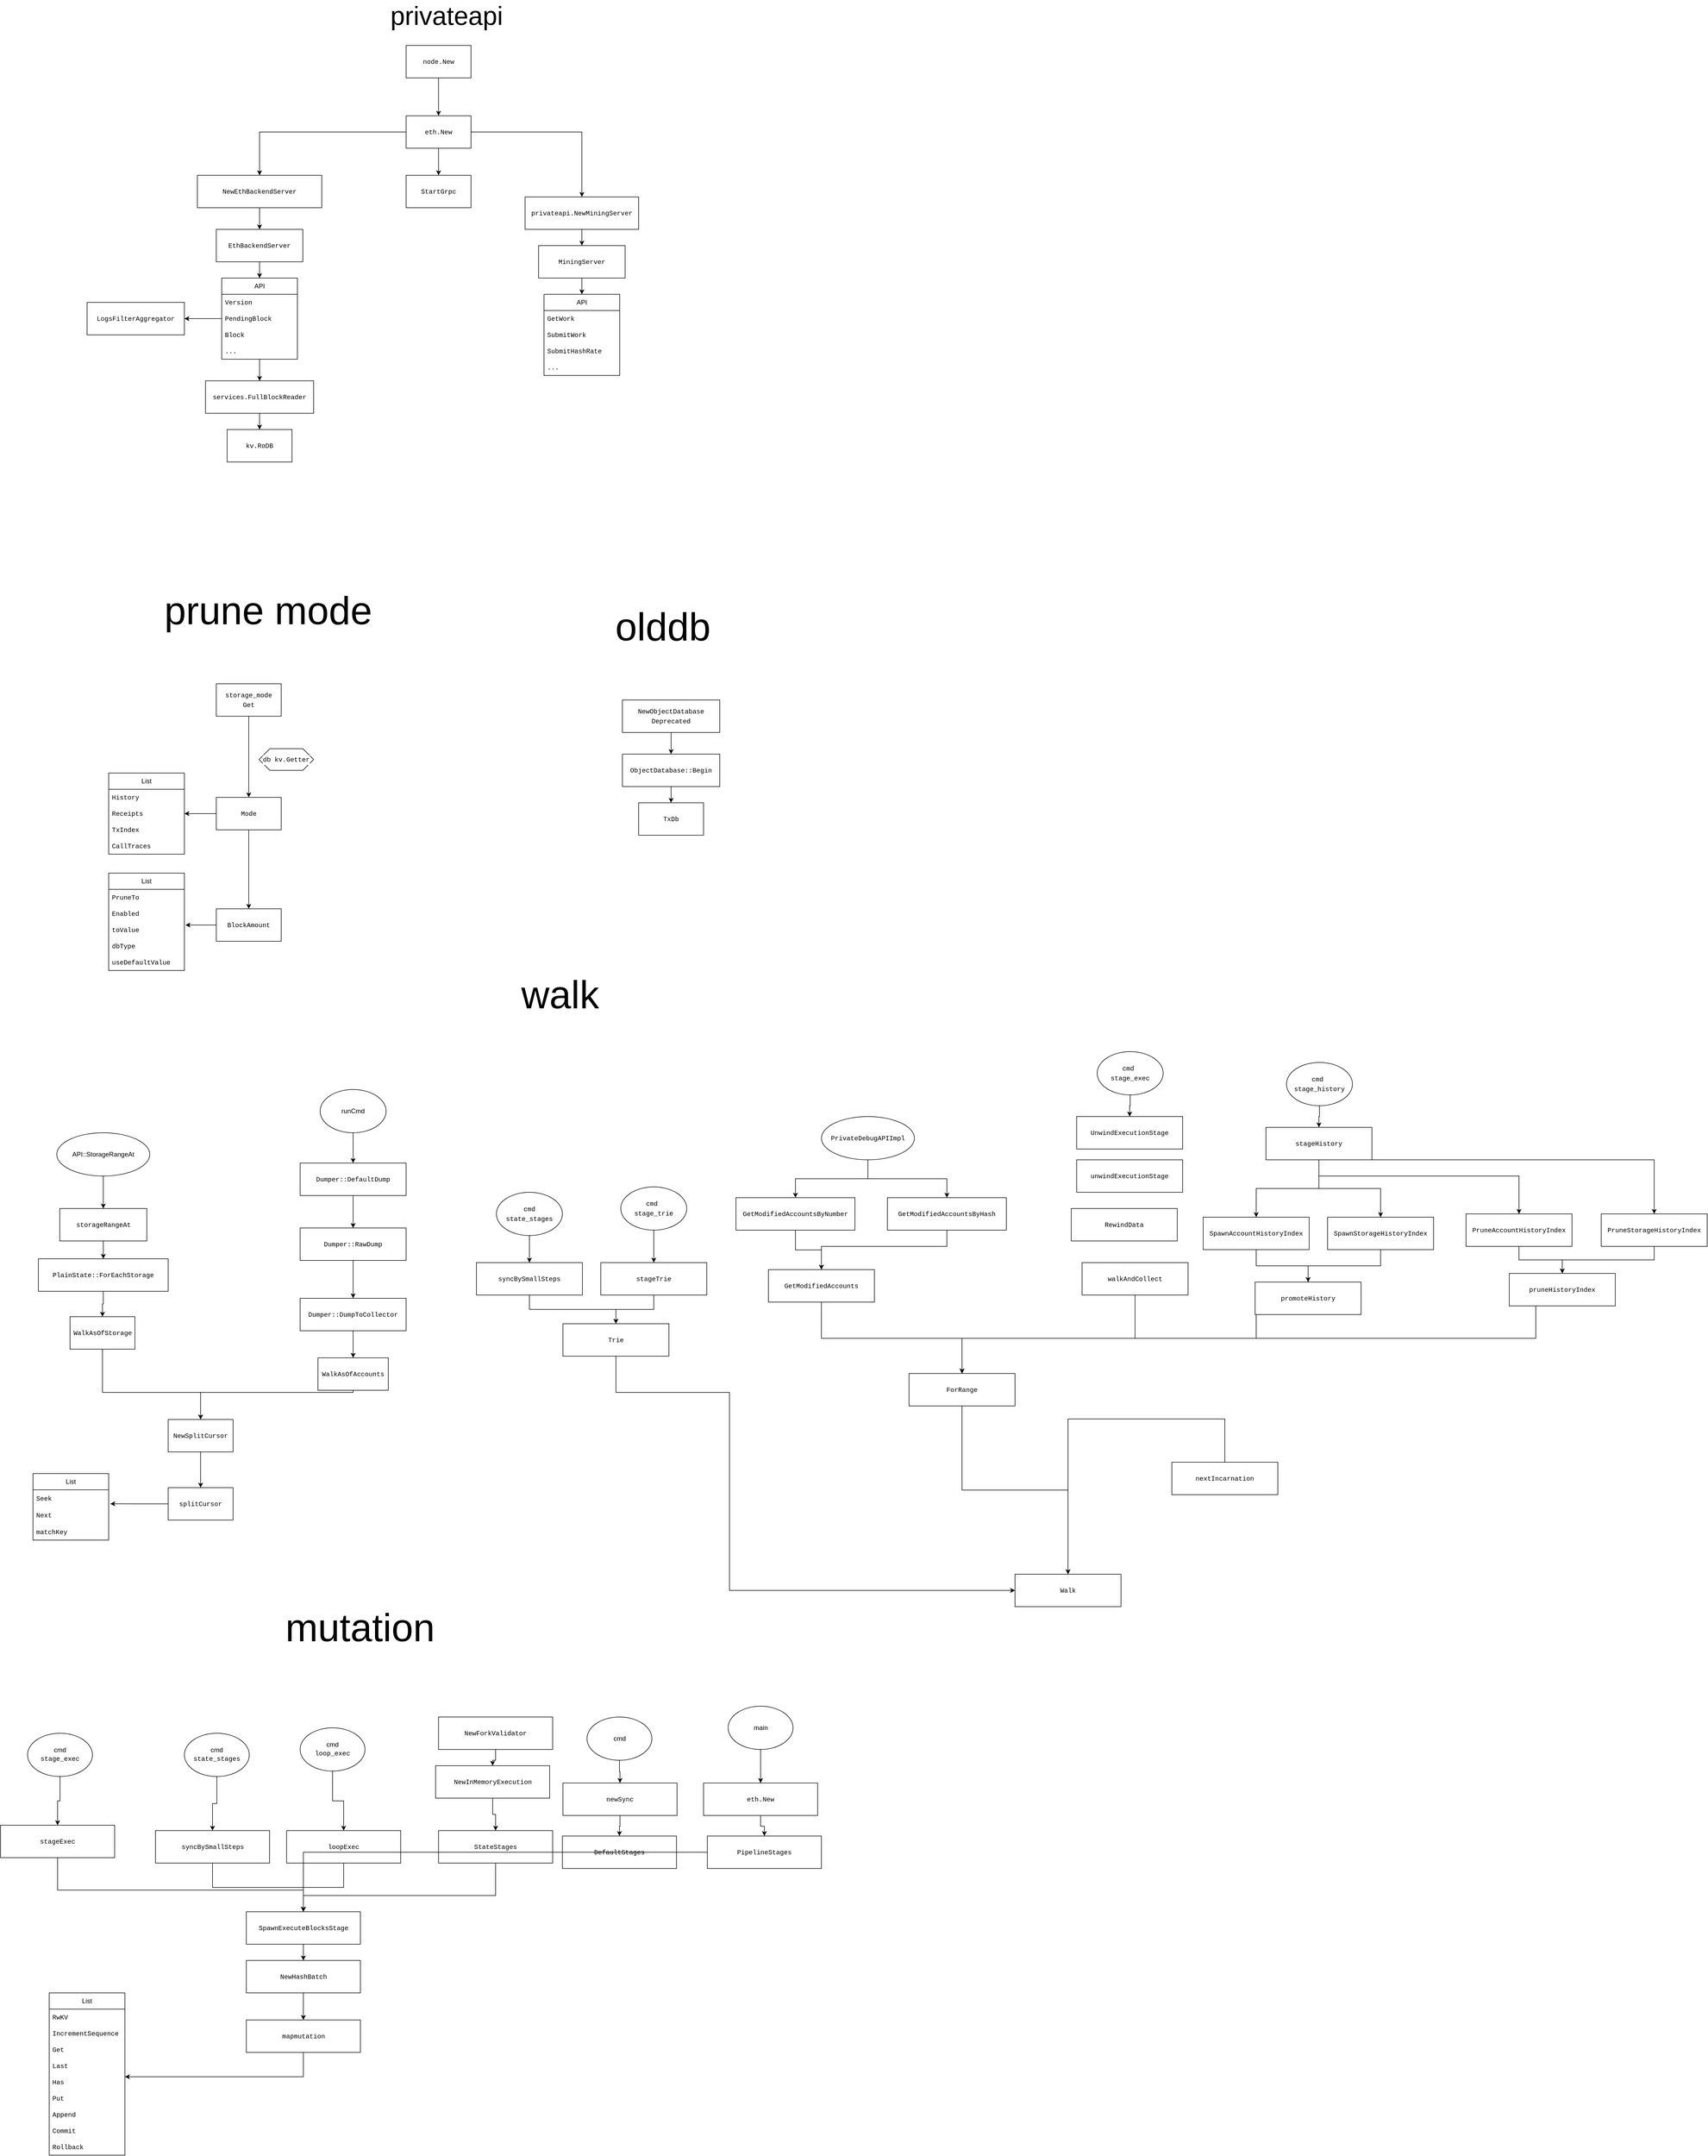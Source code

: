 <mxfile version="21.7.5" type="device">
  <diagram name="第 1 页" id="ois8qUh_wd8mjhpyhhzh">
    <mxGraphModel dx="2501" dy="851" grid="1" gridSize="10" guides="1" tooltips="1" connect="1" arrows="1" fold="1" page="1" pageScale="1" pageWidth="827" pageHeight="1169" math="0" shadow="0">
      <root>
        <mxCell id="0" />
        <mxCell id="1" parent="0" />
        <mxCell id="wGebLV1FydXMn5kFDNGF-8" value="&lt;div style=&quot;background-color: rgb(255, 255, 255); font-family: Menlo, Monaco, &amp;quot;Courier New&amp;quot;, monospace; line-height: 18px;&quot;&gt;StartGrpc&lt;/div&gt;" style="rounded=0;whiteSpace=wrap;html=1;" vertex="1" parent="1">
          <mxGeometry x="570" y="1060" width="120" height="60" as="geometry" />
        </mxCell>
        <mxCell id="wGebLV1FydXMn5kFDNGF-57" style="edgeStyle=orthogonalEdgeStyle;rounded=0;orthogonalLoop=1;jettySize=auto;html=1;" edge="1" parent="1" source="wGebLV1FydXMn5kFDNGF-9" target="wGebLV1FydXMn5kFDNGF-10">
          <mxGeometry relative="1" as="geometry" />
        </mxCell>
        <mxCell id="wGebLV1FydXMn5kFDNGF-9" value="&lt;div style=&quot;background-color: rgb(255, 255, 255); font-family: Menlo, Monaco, &amp;quot;Courier New&amp;quot;, monospace; line-height: 18px;&quot;&gt;&lt;div style=&quot;line-height: 18px;&quot;&gt;NewEthBackendServer&lt;/div&gt;&lt;/div&gt;" style="rounded=0;whiteSpace=wrap;html=1;" vertex="1" parent="1">
          <mxGeometry x="184" y="1060" width="230" height="60" as="geometry" />
        </mxCell>
        <mxCell id="wGebLV1FydXMn5kFDNGF-24" style="edgeStyle=orthogonalEdgeStyle;rounded=0;orthogonalLoop=1;jettySize=auto;html=1;entryX=0.5;entryY=0;entryDx=0;entryDy=0;" edge="1" parent="1" source="wGebLV1FydXMn5kFDNGF-10" target="wGebLV1FydXMn5kFDNGF-11">
          <mxGeometry relative="1" as="geometry" />
        </mxCell>
        <mxCell id="wGebLV1FydXMn5kFDNGF-10" value="&lt;div style=&quot;background-color: rgb(255, 255, 255); font-family: Menlo, Monaco, &amp;quot;Courier New&amp;quot;, monospace; line-height: 18px;&quot;&gt;EthBackendServer&lt;/div&gt;" style="rounded=0;whiteSpace=wrap;html=1;" vertex="1" parent="1">
          <mxGeometry x="219" y="1160" width="160" height="60" as="geometry" />
        </mxCell>
        <mxCell id="wGebLV1FydXMn5kFDNGF-58" style="edgeStyle=orthogonalEdgeStyle;rounded=0;orthogonalLoop=1;jettySize=auto;html=1;" edge="1" parent="1" source="wGebLV1FydXMn5kFDNGF-11" target="wGebLV1FydXMn5kFDNGF-28">
          <mxGeometry relative="1" as="geometry" />
        </mxCell>
        <mxCell id="wGebLV1FydXMn5kFDNGF-62" style="edgeStyle=orthogonalEdgeStyle;rounded=0;orthogonalLoop=1;jettySize=auto;html=1;" edge="1" parent="1" source="wGebLV1FydXMn5kFDNGF-11" target="wGebLV1FydXMn5kFDNGF-32">
          <mxGeometry relative="1" as="geometry" />
        </mxCell>
        <mxCell id="wGebLV1FydXMn5kFDNGF-11" value="API" style="swimlane;fontStyle=0;childLayout=stackLayout;horizontal=1;startSize=30;horizontalStack=0;resizeParent=1;resizeParentMax=0;resizeLast=0;collapsible=1;marginBottom=0;whiteSpace=wrap;html=1;" vertex="1" parent="1">
          <mxGeometry x="229" y="1250" width="140" height="150" as="geometry" />
        </mxCell>
        <mxCell id="wGebLV1FydXMn5kFDNGF-12" value="&lt;div style=&quot;background-color: rgb(255, 255, 255); font-family: Menlo, Monaco, &amp;quot;Courier New&amp;quot;, monospace; line-height: 18px;&quot;&gt;Version&lt;/div&gt;" style="text;strokeColor=none;fillColor=none;align=left;verticalAlign=middle;spacingLeft=4;spacingRight=4;overflow=hidden;points=[[0,0.5],[1,0.5]];portConstraint=eastwest;rotatable=0;whiteSpace=wrap;html=1;" vertex="1" parent="wGebLV1FydXMn5kFDNGF-11">
          <mxGeometry y="30" width="140" height="30" as="geometry" />
        </mxCell>
        <mxCell id="wGebLV1FydXMn5kFDNGF-13" value="&lt;div style=&quot;background-color: rgb(255, 255, 255); font-family: Menlo, Monaco, &amp;quot;Courier New&amp;quot;, monospace; line-height: 18px;&quot;&gt;PendingBlock&lt;/div&gt;" style="text;strokeColor=none;fillColor=none;align=left;verticalAlign=middle;spacingLeft=4;spacingRight=4;overflow=hidden;points=[[0,0.5],[1,0.5]];portConstraint=eastwest;rotatable=0;whiteSpace=wrap;html=1;" vertex="1" parent="wGebLV1FydXMn5kFDNGF-11">
          <mxGeometry y="60" width="140" height="30" as="geometry" />
        </mxCell>
        <mxCell id="wGebLV1FydXMn5kFDNGF-16" value="&lt;div style=&quot;background-color: rgb(255, 255, 255); font-family: Menlo, Monaco, &amp;quot;Courier New&amp;quot;, monospace; line-height: 18px;&quot;&gt;&lt;div style=&quot;line-height: 18px;&quot;&gt;Block&lt;/div&gt;&lt;/div&gt;" style="text;strokeColor=none;fillColor=none;align=left;verticalAlign=middle;spacingLeft=4;spacingRight=4;overflow=hidden;points=[[0,0.5],[1,0.5]];portConstraint=eastwest;rotatable=0;whiteSpace=wrap;html=1;" vertex="1" parent="wGebLV1FydXMn5kFDNGF-11">
          <mxGeometry y="90" width="140" height="30" as="geometry" />
        </mxCell>
        <mxCell id="wGebLV1FydXMn5kFDNGF-52" value="&lt;div style=&quot;background-color: rgb(255, 255, 255); font-family: Menlo, Monaco, &amp;quot;Courier New&amp;quot;, monospace; line-height: 18px;&quot;&gt;&lt;div style=&quot;line-height: 18px;&quot;&gt;...&lt;/div&gt;&lt;/div&gt;" style="text;strokeColor=none;fillColor=none;align=left;verticalAlign=middle;spacingLeft=4;spacingRight=4;overflow=hidden;points=[[0,0.5],[1,0.5]];portConstraint=eastwest;rotatable=0;whiteSpace=wrap;html=1;" vertex="1" parent="wGebLV1FydXMn5kFDNGF-11">
          <mxGeometry y="120" width="140" height="30" as="geometry" />
        </mxCell>
        <mxCell id="wGebLV1FydXMn5kFDNGF-25" value="&lt;div style=&quot;background-color: rgb(255, 255, 255); font-family: Menlo, Monaco, &amp;quot;Courier New&amp;quot;, monospace; line-height: 18px;&quot;&gt;kv.RoDB&lt;/div&gt;" style="rounded=0;whiteSpace=wrap;html=1;" vertex="1" parent="1">
          <mxGeometry x="239" y="1530" width="120" height="60" as="geometry" />
        </mxCell>
        <mxCell id="wGebLV1FydXMn5kFDNGF-60" style="edgeStyle=orthogonalEdgeStyle;rounded=0;orthogonalLoop=1;jettySize=auto;html=1;" edge="1" parent="1" source="wGebLV1FydXMn5kFDNGF-28" target="wGebLV1FydXMn5kFDNGF-25">
          <mxGeometry relative="1" as="geometry" />
        </mxCell>
        <mxCell id="wGebLV1FydXMn5kFDNGF-28" value="&lt;div style=&quot;background-color: rgb(255, 255, 255); font-family: Menlo, Monaco, &amp;quot;Courier New&amp;quot;, monospace; line-height: 18px;&quot;&gt;&lt;div style=&quot;line-height: 18px;&quot;&gt;services.FullBlockReader&lt;/div&gt;&lt;/div&gt;" style="rounded=0;whiteSpace=wrap;html=1;" vertex="1" parent="1">
          <mxGeometry x="199" y="1440" width="200" height="60" as="geometry" />
        </mxCell>
        <mxCell id="wGebLV1FydXMn5kFDNGF-32" value="&lt;div style=&quot;background-color: rgb(255, 255, 255); font-family: Menlo, Monaco, &amp;quot;Courier New&amp;quot;, monospace; line-height: 18px;&quot;&gt;LogsFilterAggregator&lt;/div&gt;" style="rounded=0;whiteSpace=wrap;html=1;" vertex="1" parent="1">
          <mxGeometry x="-20" y="1295" width="180" height="60" as="geometry" />
        </mxCell>
        <mxCell id="wGebLV1FydXMn5kFDNGF-39" style="edgeStyle=orthogonalEdgeStyle;rounded=0;orthogonalLoop=1;jettySize=auto;html=1;" edge="1" parent="1" source="wGebLV1FydXMn5kFDNGF-33" target="wGebLV1FydXMn5kFDNGF-38">
          <mxGeometry relative="1" as="geometry" />
        </mxCell>
        <mxCell id="wGebLV1FydXMn5kFDNGF-33" value="&lt;div style=&quot;background-color: rgb(255, 255, 255); font-family: Menlo, Monaco, &amp;quot;Courier New&amp;quot;, monospace; line-height: 18px;&quot;&gt;node.New&lt;/div&gt;" style="rounded=0;whiteSpace=wrap;html=1;" vertex="1" parent="1">
          <mxGeometry x="570" y="820" width="120" height="60" as="geometry" />
        </mxCell>
        <mxCell id="wGebLV1FydXMn5kFDNGF-63" style="edgeStyle=orthogonalEdgeStyle;rounded=0;orthogonalLoop=1;jettySize=auto;html=1;" edge="1" parent="1" source="wGebLV1FydXMn5kFDNGF-34" target="wGebLV1FydXMn5kFDNGF-36">
          <mxGeometry relative="1" as="geometry" />
        </mxCell>
        <mxCell id="wGebLV1FydXMn5kFDNGF-34" value="&lt;div style=&quot;background-color: rgb(255, 255, 255); font-family: Menlo, Monaco, &amp;quot;Courier New&amp;quot;, monospace; line-height: 18px;&quot;&gt;&lt;div style=&quot;line-height: 18px;&quot;&gt;privateapi.NewMiningServer&lt;/div&gt;&lt;/div&gt;" style="rounded=0;whiteSpace=wrap;html=1;" vertex="1" parent="1">
          <mxGeometry x="790" y="1100" width="210" height="60" as="geometry" />
        </mxCell>
        <mxCell id="wGebLV1FydXMn5kFDNGF-64" style="edgeStyle=orthogonalEdgeStyle;rounded=0;orthogonalLoop=1;jettySize=auto;html=1;" edge="1" parent="1" source="wGebLV1FydXMn5kFDNGF-36" target="wGebLV1FydXMn5kFDNGF-41">
          <mxGeometry relative="1" as="geometry" />
        </mxCell>
        <mxCell id="wGebLV1FydXMn5kFDNGF-36" value="&lt;div style=&quot;background-color: rgb(255, 255, 255); font-family: Menlo, Monaco, &amp;quot;Courier New&amp;quot;, monospace; line-height: 18px;&quot;&gt;&lt;div style=&quot;line-height: 18px;&quot;&gt;MiningServer&lt;/div&gt;&lt;/div&gt;" style="rounded=0;whiteSpace=wrap;html=1;" vertex="1" parent="1">
          <mxGeometry x="815" y="1190" width="160" height="60" as="geometry" />
        </mxCell>
        <mxCell id="wGebLV1FydXMn5kFDNGF-40" style="edgeStyle=orthogonalEdgeStyle;rounded=0;orthogonalLoop=1;jettySize=auto;html=1;" edge="1" parent="1" source="wGebLV1FydXMn5kFDNGF-38" target="wGebLV1FydXMn5kFDNGF-34">
          <mxGeometry relative="1" as="geometry" />
        </mxCell>
        <mxCell id="wGebLV1FydXMn5kFDNGF-55" style="edgeStyle=orthogonalEdgeStyle;rounded=0;orthogonalLoop=1;jettySize=auto;html=1;" edge="1" parent="1" source="wGebLV1FydXMn5kFDNGF-38" target="wGebLV1FydXMn5kFDNGF-8">
          <mxGeometry relative="1" as="geometry" />
        </mxCell>
        <mxCell id="wGebLV1FydXMn5kFDNGF-56" style="edgeStyle=orthogonalEdgeStyle;rounded=0;orthogonalLoop=1;jettySize=auto;html=1;" edge="1" parent="1" source="wGebLV1FydXMn5kFDNGF-38" target="wGebLV1FydXMn5kFDNGF-9">
          <mxGeometry relative="1" as="geometry" />
        </mxCell>
        <mxCell id="wGebLV1FydXMn5kFDNGF-38" value="&lt;div style=&quot;background-color: rgb(255, 255, 255); font-family: Menlo, Monaco, &amp;quot;Courier New&amp;quot;, monospace; line-height: 18px;&quot;&gt;&lt;div style=&quot;line-height: 18px;&quot;&gt;eth.New&lt;/div&gt;&lt;/div&gt;" style="rounded=0;whiteSpace=wrap;html=1;" vertex="1" parent="1">
          <mxGeometry x="570" y="950" width="120" height="60" as="geometry" />
        </mxCell>
        <mxCell id="wGebLV1FydXMn5kFDNGF-41" value="API" style="swimlane;fontStyle=0;childLayout=stackLayout;horizontal=1;startSize=30;horizontalStack=0;resizeParent=1;resizeParentMax=0;resizeLast=0;collapsible=1;marginBottom=0;whiteSpace=wrap;html=1;" vertex="1" parent="1">
          <mxGeometry x="825" y="1280" width="140" height="150" as="geometry" />
        </mxCell>
        <mxCell id="wGebLV1FydXMn5kFDNGF-42" value="&lt;div style=&quot;background-color: rgb(255, 255, 255); font-family: Menlo, Monaco, &amp;quot;Courier New&amp;quot;, monospace; line-height: 18px;&quot;&gt;&lt;div style=&quot;line-height: 18px;&quot;&gt;GetWork&lt;/div&gt;&lt;/div&gt;" style="text;strokeColor=none;fillColor=none;align=left;verticalAlign=middle;spacingLeft=4;spacingRight=4;overflow=hidden;points=[[0,0.5],[1,0.5]];portConstraint=eastwest;rotatable=0;whiteSpace=wrap;html=1;" vertex="1" parent="wGebLV1FydXMn5kFDNGF-41">
          <mxGeometry y="30" width="140" height="30" as="geometry" />
        </mxCell>
        <mxCell id="wGebLV1FydXMn5kFDNGF-43" value="&lt;div style=&quot;background-color: rgb(255, 255, 255); font-family: Menlo, Monaco, &amp;quot;Courier New&amp;quot;, monospace; line-height: 18px;&quot;&gt;&lt;div style=&quot;line-height: 18px;&quot;&gt;SubmitWork&lt;/div&gt;&lt;/div&gt;" style="text;strokeColor=none;fillColor=none;align=left;verticalAlign=middle;spacingLeft=4;spacingRight=4;overflow=hidden;points=[[0,0.5],[1,0.5]];portConstraint=eastwest;rotatable=0;whiteSpace=wrap;html=1;" vertex="1" parent="wGebLV1FydXMn5kFDNGF-41">
          <mxGeometry y="60" width="140" height="30" as="geometry" />
        </mxCell>
        <mxCell id="wGebLV1FydXMn5kFDNGF-44" value="&lt;div style=&quot;background-color: rgb(255, 255, 255); font-family: Menlo, Monaco, &amp;quot;Courier New&amp;quot;, monospace; line-height: 18px;&quot;&gt;&lt;div style=&quot;line-height: 18px;&quot;&gt;SubmitHashRate&lt;/div&gt;&lt;/div&gt;" style="text;strokeColor=none;fillColor=none;align=left;verticalAlign=middle;spacingLeft=4;spacingRight=4;overflow=hidden;points=[[0,0.5],[1,0.5]];portConstraint=eastwest;rotatable=0;whiteSpace=wrap;html=1;" vertex="1" parent="wGebLV1FydXMn5kFDNGF-41">
          <mxGeometry y="90" width="140" height="30" as="geometry" />
        </mxCell>
        <mxCell id="wGebLV1FydXMn5kFDNGF-45" value="&lt;div style=&quot;background-color: rgb(255, 255, 255); font-family: Menlo, Monaco, &amp;quot;Courier New&amp;quot;, monospace; line-height: 18px;&quot;&gt;&lt;div style=&quot;line-height: 18px;&quot;&gt;...&lt;/div&gt;&lt;/div&gt;" style="text;strokeColor=none;fillColor=none;align=left;verticalAlign=middle;spacingLeft=4;spacingRight=4;overflow=hidden;points=[[0,0.5],[1,0.5]];portConstraint=eastwest;rotatable=0;whiteSpace=wrap;html=1;" vertex="1" parent="wGebLV1FydXMn5kFDNGF-41">
          <mxGeometry y="120" width="140" height="30" as="geometry" />
        </mxCell>
        <mxCell id="wGebLV1FydXMn5kFDNGF-66" value="&lt;font style=&quot;font-size: 48px;&quot;&gt;privateapi&lt;/font&gt;" style="text;html=1;strokeColor=none;fillColor=none;align=center;verticalAlign=middle;whiteSpace=wrap;rounded=0;" vertex="1" parent="1">
          <mxGeometry x="530" y="740" width="230" height="50" as="geometry" />
        </mxCell>
        <mxCell id="wGebLV1FydXMn5kFDNGF-68" value="&lt;font style=&quot;font-size: 72px;&quot;&gt;prune mode&lt;/font&gt;" style="text;html=1;strokeColor=none;fillColor=none;align=center;verticalAlign=middle;whiteSpace=wrap;rounded=0;" vertex="1" parent="1">
          <mxGeometry x="60" y="1830" width="510" height="70" as="geometry" />
        </mxCell>
        <mxCell id="wGebLV1FydXMn5kFDNGF-90" style="edgeStyle=orthogonalEdgeStyle;rounded=0;orthogonalLoop=1;jettySize=auto;html=1;" edge="1" parent="1" source="wGebLV1FydXMn5kFDNGF-72" target="wGebLV1FydXMn5kFDNGF-89">
          <mxGeometry relative="1" as="geometry" />
        </mxCell>
        <mxCell id="wGebLV1FydXMn5kFDNGF-100" style="edgeStyle=orthogonalEdgeStyle;rounded=0;orthogonalLoop=1;jettySize=auto;html=1;entryX=1;entryY=0.5;entryDx=0;entryDy=0;" edge="1" parent="1" source="wGebLV1FydXMn5kFDNGF-72" target="wGebLV1FydXMn5kFDNGF-81">
          <mxGeometry relative="1" as="geometry" />
        </mxCell>
        <mxCell id="wGebLV1FydXMn5kFDNGF-72" value="&lt;div style=&quot;background-color: rgb(255, 255, 255); font-family: Menlo, Monaco, &amp;quot;Courier New&amp;quot;, monospace; line-height: 18px;&quot;&gt;&lt;div style=&quot;line-height: 18px;&quot;&gt;Mode&lt;/div&gt;&lt;/div&gt;" style="rounded=0;whiteSpace=wrap;html=1;" vertex="1" parent="1">
          <mxGeometry x="219" y="2210" width="120" height="60" as="geometry" />
        </mxCell>
        <mxCell id="wGebLV1FydXMn5kFDNGF-87" style="edgeStyle=orthogonalEdgeStyle;rounded=0;orthogonalLoop=1;jettySize=auto;html=1;" edge="1" parent="1" source="wGebLV1FydXMn5kFDNGF-75" target="wGebLV1FydXMn5kFDNGF-72">
          <mxGeometry relative="1" as="geometry" />
        </mxCell>
        <mxCell id="wGebLV1FydXMn5kFDNGF-75" value="&lt;div style=&quot;background-color: rgb(255, 255, 255); line-height: 18px;&quot;&gt;&lt;div style=&quot;line-height: 18px;&quot;&gt;&lt;font face=&quot;Menlo, Monaco, Courier New, monospace&quot;&gt;storage_mode&lt;/font&gt;&lt;br&gt;&lt;/div&gt;&lt;div style=&quot;font-family: Menlo, Monaco, &amp;quot;Courier New&amp;quot;, monospace; line-height: 18px;&quot;&gt;Get&lt;/div&gt;&lt;/div&gt;" style="rounded=0;whiteSpace=wrap;html=1;" vertex="1" parent="1">
          <mxGeometry x="219" y="2000" width="120" height="60" as="geometry" />
        </mxCell>
        <mxCell id="wGebLV1FydXMn5kFDNGF-79" value="List" style="swimlane;fontStyle=0;childLayout=stackLayout;horizontal=1;startSize=30;horizontalStack=0;resizeParent=1;resizeParentMax=0;resizeLast=0;collapsible=1;marginBottom=0;whiteSpace=wrap;html=1;" vertex="1" parent="1">
          <mxGeometry x="20" y="2165" width="140" height="150" as="geometry" />
        </mxCell>
        <mxCell id="wGebLV1FydXMn5kFDNGF-80" value="&lt;div style=&quot;background-color: rgb(255, 255, 255); font-family: Menlo, Monaco, &amp;quot;Courier New&amp;quot;, monospace; line-height: 18px;&quot;&gt;History&lt;/div&gt;" style="text;strokeColor=none;fillColor=none;align=left;verticalAlign=middle;spacingLeft=4;spacingRight=4;overflow=hidden;points=[[0,0.5],[1,0.5]];portConstraint=eastwest;rotatable=0;whiteSpace=wrap;html=1;" vertex="1" parent="wGebLV1FydXMn5kFDNGF-79">
          <mxGeometry y="30" width="140" height="30" as="geometry" />
        </mxCell>
        <mxCell id="wGebLV1FydXMn5kFDNGF-81" value="&lt;div style=&quot;background-color: rgb(255, 255, 255); font-family: Menlo, Monaco, &amp;quot;Courier New&amp;quot;, monospace; line-height: 18px;&quot;&gt;Receipts&lt;/div&gt;" style="text;strokeColor=none;fillColor=none;align=left;verticalAlign=middle;spacingLeft=4;spacingRight=4;overflow=hidden;points=[[0,0.5],[1,0.5]];portConstraint=eastwest;rotatable=0;whiteSpace=wrap;html=1;" vertex="1" parent="wGebLV1FydXMn5kFDNGF-79">
          <mxGeometry y="60" width="140" height="30" as="geometry" />
        </mxCell>
        <mxCell id="wGebLV1FydXMn5kFDNGF-82" value="&lt;div style=&quot;background-color: rgb(255, 255, 255); font-family: Menlo, Monaco, &amp;quot;Courier New&amp;quot;, monospace; line-height: 18px;&quot;&gt;TxIndex&lt;/div&gt;" style="text;strokeColor=none;fillColor=none;align=left;verticalAlign=middle;spacingLeft=4;spacingRight=4;overflow=hidden;points=[[0,0.5],[1,0.5]];portConstraint=eastwest;rotatable=0;whiteSpace=wrap;html=1;" vertex="1" parent="wGebLV1FydXMn5kFDNGF-79">
          <mxGeometry y="90" width="140" height="30" as="geometry" />
        </mxCell>
        <mxCell id="wGebLV1FydXMn5kFDNGF-83" value="&lt;div style=&quot;background-color: rgb(255, 255, 255); font-family: Menlo, Monaco, &amp;quot;Courier New&amp;quot;, monospace; line-height: 18px;&quot;&gt;&lt;div style=&quot;line-height: 18px;&quot;&gt;CallTraces&lt;/div&gt;&lt;/div&gt;" style="text;strokeColor=none;fillColor=none;align=left;verticalAlign=middle;spacingLeft=4;spacingRight=4;overflow=hidden;points=[[0,0.5],[1,0.5]];portConstraint=eastwest;rotatable=0;whiteSpace=wrap;html=1;" vertex="1" parent="wGebLV1FydXMn5kFDNGF-79">
          <mxGeometry y="120" width="140" height="30" as="geometry" />
        </mxCell>
        <mxCell id="wGebLV1FydXMn5kFDNGF-85" value="&lt;div style=&quot;background-color: rgb(255, 255, 255); font-family: Menlo, Monaco, &amp;quot;Courier New&amp;quot;, monospace; line-height: 18px;&quot;&gt;db kv.Getter&lt;/div&gt;" style="shape=hexagon;perimeter=hexagonPerimeter2;whiteSpace=wrap;html=1;fixedSize=1;" vertex="1" parent="1">
          <mxGeometry x="298" y="2120" width="101" height="40" as="geometry" />
        </mxCell>
        <mxCell id="wGebLV1FydXMn5kFDNGF-101" style="edgeStyle=orthogonalEdgeStyle;rounded=0;orthogonalLoop=1;jettySize=auto;html=1;entryX=1.014;entryY=0.2;entryDx=0;entryDy=0;entryPerimeter=0;" edge="1" parent="1" source="wGebLV1FydXMn5kFDNGF-89" target="wGebLV1FydXMn5kFDNGF-94">
          <mxGeometry relative="1" as="geometry" />
        </mxCell>
        <mxCell id="wGebLV1FydXMn5kFDNGF-89" value="&lt;div style=&quot;background-color: rgb(255, 255, 255); font-family: Menlo, Monaco, &amp;quot;Courier New&amp;quot;, monospace; line-height: 18px;&quot;&gt;&lt;div style=&quot;line-height: 18px;&quot;&gt;&lt;div style=&quot;line-height: 18px;&quot;&gt;BlockAmount&lt;/div&gt;&lt;/div&gt;&lt;/div&gt;" style="rounded=0;whiteSpace=wrap;html=1;" vertex="1" parent="1">
          <mxGeometry x="219" y="2416" width="120" height="60" as="geometry" />
        </mxCell>
        <mxCell id="wGebLV1FydXMn5kFDNGF-91" value="List" style="swimlane;fontStyle=0;childLayout=stackLayout;horizontal=1;startSize=30;horizontalStack=0;resizeParent=1;resizeParentMax=0;resizeLast=0;collapsible=1;marginBottom=0;whiteSpace=wrap;html=1;" vertex="1" parent="1">
          <mxGeometry x="20" y="2350" width="140" height="180" as="geometry" />
        </mxCell>
        <mxCell id="wGebLV1FydXMn5kFDNGF-92" value="&lt;div style=&quot;background-color: rgb(255, 255, 255); font-family: Menlo, Monaco, &amp;quot;Courier New&amp;quot;, monospace; line-height: 18px;&quot;&gt;&lt;div style=&quot;line-height: 18px;&quot;&gt;PruneTo&lt;/div&gt;&lt;/div&gt;" style="text;strokeColor=none;fillColor=none;align=left;verticalAlign=middle;spacingLeft=4;spacingRight=4;overflow=hidden;points=[[0,0.5],[1,0.5]];portConstraint=eastwest;rotatable=0;whiteSpace=wrap;html=1;" vertex="1" parent="wGebLV1FydXMn5kFDNGF-91">
          <mxGeometry y="30" width="140" height="30" as="geometry" />
        </mxCell>
        <mxCell id="wGebLV1FydXMn5kFDNGF-93" value="&lt;div style=&quot;background-color: rgb(255, 255, 255); font-family: Menlo, Monaco, &amp;quot;Courier New&amp;quot;, monospace; line-height: 18px;&quot;&gt;&lt;div style=&quot;line-height: 18px;&quot;&gt;Enabled&lt;/div&gt;&lt;/div&gt;" style="text;strokeColor=none;fillColor=none;align=left;verticalAlign=middle;spacingLeft=4;spacingRight=4;overflow=hidden;points=[[0,0.5],[1,0.5]];portConstraint=eastwest;rotatable=0;whiteSpace=wrap;html=1;" vertex="1" parent="wGebLV1FydXMn5kFDNGF-91">
          <mxGeometry y="60" width="140" height="30" as="geometry" />
        </mxCell>
        <mxCell id="wGebLV1FydXMn5kFDNGF-94" value="&lt;div style=&quot;background-color: rgb(255, 255, 255); font-family: Menlo, Monaco, &amp;quot;Courier New&amp;quot;, monospace; line-height: 18px;&quot;&gt;&lt;div style=&quot;line-height: 18px;&quot;&gt;toValue&lt;/div&gt;&lt;/div&gt;" style="text;strokeColor=none;fillColor=none;align=left;verticalAlign=middle;spacingLeft=4;spacingRight=4;overflow=hidden;points=[[0,0.5],[1,0.5]];portConstraint=eastwest;rotatable=0;whiteSpace=wrap;html=1;" vertex="1" parent="wGebLV1FydXMn5kFDNGF-91">
          <mxGeometry y="90" width="140" height="30" as="geometry" />
        </mxCell>
        <mxCell id="wGebLV1FydXMn5kFDNGF-95" value="&lt;div style=&quot;background-color: rgb(255, 255, 255); font-family: Menlo, Monaco, &amp;quot;Courier New&amp;quot;, monospace; line-height: 18px;&quot;&gt;&lt;div style=&quot;line-height: 18px;&quot;&gt;&lt;div style=&quot;line-height: 18px;&quot;&gt;dbType&lt;/div&gt;&lt;/div&gt;&lt;/div&gt;" style="text;strokeColor=none;fillColor=none;align=left;verticalAlign=middle;spacingLeft=4;spacingRight=4;overflow=hidden;points=[[0,0.5],[1,0.5]];portConstraint=eastwest;rotatable=0;whiteSpace=wrap;html=1;" vertex="1" parent="wGebLV1FydXMn5kFDNGF-91">
          <mxGeometry y="120" width="140" height="30" as="geometry" />
        </mxCell>
        <mxCell id="wGebLV1FydXMn5kFDNGF-96" value="&lt;div style=&quot;background-color: rgb(255, 255, 255); font-family: Menlo, Monaco, &amp;quot;Courier New&amp;quot;, monospace; line-height: 18px;&quot;&gt;&lt;div style=&quot;line-height: 18px;&quot;&gt;&lt;div style=&quot;line-height: 18px;&quot;&gt;&lt;div style=&quot;line-height: 18px;&quot;&gt;useDefaultValue&lt;/div&gt;&lt;/div&gt;&lt;/div&gt;&lt;/div&gt;" style="text;strokeColor=none;fillColor=none;align=left;verticalAlign=middle;spacingLeft=4;spacingRight=4;overflow=hidden;points=[[0,0.5],[1,0.5]];portConstraint=eastwest;rotatable=0;whiteSpace=wrap;html=1;" vertex="1" parent="wGebLV1FydXMn5kFDNGF-91">
          <mxGeometry y="150" width="140" height="30" as="geometry" />
        </mxCell>
        <mxCell id="wGebLV1FydXMn5kFDNGF-102" value="&lt;font style=&quot;font-size: 72px;&quot;&gt;olddb&lt;/font&gt;" style="text;html=1;strokeColor=none;fillColor=none;align=center;verticalAlign=middle;whiteSpace=wrap;rounded=0;" vertex="1" parent="1">
          <mxGeometry x="890" y="1860" width="310" height="70" as="geometry" />
        </mxCell>
        <mxCell id="wGebLV1FydXMn5kFDNGF-103" value="&lt;div style=&quot;background-color: rgb(255, 255, 255); line-height: 18px;&quot;&gt;&lt;div style=&quot;line-height: 18px;&quot;&gt;&lt;div style=&quot;font-family: Menlo, Monaco, &amp;quot;Courier New&amp;quot;, monospace; line-height: 18px;&quot;&gt;TxDb&lt;/div&gt;&lt;/div&gt;&lt;/div&gt;" style="rounded=0;whiteSpace=wrap;html=1;" vertex="1" parent="1">
          <mxGeometry x="1000" y="2220" width="120" height="60" as="geometry" />
        </mxCell>
        <mxCell id="wGebLV1FydXMn5kFDNGF-110" style="edgeStyle=orthogonalEdgeStyle;rounded=0;orthogonalLoop=1;jettySize=auto;html=1;" edge="1" parent="1" source="wGebLV1FydXMn5kFDNGF-105" target="wGebLV1FydXMn5kFDNGF-103">
          <mxGeometry relative="1" as="geometry" />
        </mxCell>
        <mxCell id="wGebLV1FydXMn5kFDNGF-105" value="&lt;div style=&quot;background-color: rgb(255, 255, 255); line-height: 18px;&quot;&gt;&lt;div style=&quot;line-height: 18px;&quot;&gt;&lt;div style=&quot;font-family: Menlo, Monaco, &amp;quot;Courier New&amp;quot;, monospace; line-height: 18px;&quot;&gt;&lt;div style=&quot;line-height: 18px;&quot;&gt;ObjectDatabase::Begin&lt;/div&gt;&lt;/div&gt;&lt;/div&gt;&lt;/div&gt;" style="rounded=0;whiteSpace=wrap;html=1;" vertex="1" parent="1">
          <mxGeometry x="970" y="2130" width="180" height="60" as="geometry" />
        </mxCell>
        <mxCell id="wGebLV1FydXMn5kFDNGF-109" style="edgeStyle=orthogonalEdgeStyle;rounded=0;orthogonalLoop=1;jettySize=auto;html=1;" edge="1" parent="1" source="wGebLV1FydXMn5kFDNGF-108" target="wGebLV1FydXMn5kFDNGF-105">
          <mxGeometry relative="1" as="geometry" />
        </mxCell>
        <mxCell id="wGebLV1FydXMn5kFDNGF-108" value="&lt;div style=&quot;background-color: rgb(255, 255, 255); line-height: 18px;&quot;&gt;&lt;div style=&quot;line-height: 18px;&quot;&gt;&lt;div style=&quot;font-family: Menlo, Monaco, &amp;quot;Courier New&amp;quot;, monospace; line-height: 18px;&quot;&gt;&lt;div style=&quot;line-height: 18px;&quot;&gt;&lt;div style=&quot;line-height: 18px;&quot;&gt;NewObjectDatabase&lt;/div&gt;&lt;div style=&quot;line-height: 18px;&quot;&gt;&lt;div style=&quot;line-height: 18px;&quot;&gt;Deprecated&lt;/div&gt;&lt;/div&gt;&lt;/div&gt;&lt;/div&gt;&lt;/div&gt;&lt;/div&gt;" style="rounded=0;whiteSpace=wrap;html=1;" vertex="1" parent="1">
          <mxGeometry x="970" y="2030" width="180" height="60" as="geometry" />
        </mxCell>
        <mxCell id="wGebLV1FydXMn5kFDNGF-111" value="&lt;font style=&quot;font-size: 72px;&quot;&gt;walk&lt;br&gt;&lt;/font&gt;" style="text;html=1;strokeColor=none;fillColor=none;align=center;verticalAlign=middle;whiteSpace=wrap;rounded=0;" vertex="1" parent="1">
          <mxGeometry x="690" y="2540" width="330" height="70" as="geometry" />
        </mxCell>
        <mxCell id="wGebLV1FydXMn5kFDNGF-141" style="edgeStyle=orthogonalEdgeStyle;rounded=0;orthogonalLoop=1;jettySize=auto;html=1;" edge="1" parent="1" source="wGebLV1FydXMn5kFDNGF-112" target="wGebLV1FydXMn5kFDNGF-113">
          <mxGeometry relative="1" as="geometry" />
        </mxCell>
        <mxCell id="wGebLV1FydXMn5kFDNGF-112" value="&lt;div style=&quot;background-color: rgb(255, 255, 255); font-family: Menlo, Monaco, &amp;quot;Courier New&amp;quot;, monospace; line-height: 18px;&quot;&gt;NewSplitCursor&lt;/div&gt;" style="rounded=0;whiteSpace=wrap;html=1;" vertex="1" parent="1">
          <mxGeometry x="130" y="3360" width="120" height="60" as="geometry" />
        </mxCell>
        <mxCell id="wGebLV1FydXMn5kFDNGF-121" style="edgeStyle=orthogonalEdgeStyle;rounded=0;orthogonalLoop=1;jettySize=auto;html=1;entryX=1.021;entryY=0.833;entryDx=0;entryDy=0;entryPerimeter=0;" edge="1" parent="1" source="wGebLV1FydXMn5kFDNGF-113" target="wGebLV1FydXMn5kFDNGF-116">
          <mxGeometry relative="1" as="geometry" />
        </mxCell>
        <mxCell id="wGebLV1FydXMn5kFDNGF-113" value="&lt;div style=&quot;background-color: rgb(255, 255, 255); font-family: Menlo, Monaco, &amp;quot;Courier New&amp;quot;, monospace; line-height: 18px;&quot;&gt;&lt;div style=&quot;line-height: 18px;&quot;&gt;splitCursor&lt;/div&gt;&lt;/div&gt;" style="rounded=0;whiteSpace=wrap;html=1;" vertex="1" parent="1">
          <mxGeometry x="130" y="3486" width="120" height="60" as="geometry" />
        </mxCell>
        <mxCell id="wGebLV1FydXMn5kFDNGF-115" value="List" style="swimlane;fontStyle=0;childLayout=stackLayout;horizontal=1;startSize=30;horizontalStack=0;resizeParent=1;resizeParentMax=0;resizeLast=0;collapsible=1;marginBottom=0;whiteSpace=wrap;html=1;" vertex="1" parent="1">
          <mxGeometry x="-120" y="3460" width="140" height="123" as="geometry" />
        </mxCell>
        <mxCell id="wGebLV1FydXMn5kFDNGF-116" value="&lt;div style=&quot;background-color: rgb(255, 255, 255); font-family: Menlo, Monaco, &amp;quot;Courier New&amp;quot;, monospace; line-height: 18px;&quot;&gt;&lt;div style=&quot;line-height: 18px;&quot;&gt;&lt;div style=&quot;line-height: 18px;&quot;&gt;Seek&lt;/div&gt;&lt;/div&gt;&lt;/div&gt;" style="text;strokeColor=none;fillColor=none;align=left;verticalAlign=middle;spacingLeft=4;spacingRight=4;overflow=hidden;points=[[0,0.5],[1,0.5]];portConstraint=eastwest;rotatable=0;whiteSpace=wrap;html=1;" vertex="1" parent="wGebLV1FydXMn5kFDNGF-115">
          <mxGeometry y="30" width="140" height="31" as="geometry" />
        </mxCell>
        <mxCell id="wGebLV1FydXMn5kFDNGF-117" value="&lt;div style=&quot;background-color: rgb(255, 255, 255); font-family: Menlo, Monaco, &amp;quot;Courier New&amp;quot;, monospace; line-height: 18px;&quot;&gt;&lt;div style=&quot;line-height: 18px;&quot;&gt;&lt;div style=&quot;line-height: 18px;&quot;&gt;Next&lt;/div&gt;&lt;/div&gt;&lt;/div&gt;" style="text;strokeColor=none;fillColor=none;align=left;verticalAlign=middle;spacingLeft=4;spacingRight=4;overflow=hidden;points=[[0,0.5],[1,0.5]];portConstraint=eastwest;rotatable=0;whiteSpace=wrap;html=1;" vertex="1" parent="wGebLV1FydXMn5kFDNGF-115">
          <mxGeometry y="61" width="140" height="31" as="geometry" />
        </mxCell>
        <mxCell id="wGebLV1FydXMn5kFDNGF-118" value="&lt;div style=&quot;background-color: rgb(255, 255, 255); font-family: Menlo, Monaco, &amp;quot;Courier New&amp;quot;, monospace; line-height: 18px;&quot;&gt;&lt;div style=&quot;line-height: 18px;&quot;&gt;&lt;div style=&quot;line-height: 18px;&quot;&gt;matchKey&lt;/div&gt;&lt;/div&gt;&lt;/div&gt;" style="text;strokeColor=none;fillColor=none;align=left;verticalAlign=middle;spacingLeft=4;spacingRight=4;overflow=hidden;points=[[0,0.5],[1,0.5]];portConstraint=eastwest;rotatable=0;whiteSpace=wrap;html=1;" vertex="1" parent="wGebLV1FydXMn5kFDNGF-115">
          <mxGeometry y="92" width="140" height="31" as="geometry" />
        </mxCell>
        <mxCell id="wGebLV1FydXMn5kFDNGF-130" style="edgeStyle=orthogonalEdgeStyle;rounded=0;orthogonalLoop=1;jettySize=auto;html=1;" edge="1" parent="1" source="wGebLV1FydXMn5kFDNGF-122" target="wGebLV1FydXMn5kFDNGF-112">
          <mxGeometry relative="1" as="geometry">
            <Array as="points">
              <mxPoint x="9" y="3310" />
              <mxPoint x="190" y="3310" />
            </Array>
          </mxGeometry>
        </mxCell>
        <mxCell id="wGebLV1FydXMn5kFDNGF-122" value="&lt;div style=&quot;background-color: rgb(255, 255, 255); font-family: Menlo, Monaco, &amp;quot;Courier New&amp;quot;, monospace; line-height: 18px;&quot;&gt;&lt;div style=&quot;line-height: 18px;&quot;&gt;WalkAsOfStorage&lt;/div&gt;&lt;/div&gt;" style="rounded=0;whiteSpace=wrap;html=1;" vertex="1" parent="1">
          <mxGeometry x="-51.5" y="3170" width="120" height="60" as="geometry" />
        </mxCell>
        <mxCell id="wGebLV1FydXMn5kFDNGF-142" style="edgeStyle=orthogonalEdgeStyle;rounded=0;orthogonalLoop=1;jettySize=auto;html=1;" edge="1" parent="1" source="wGebLV1FydXMn5kFDNGF-123" target="wGebLV1FydXMn5kFDNGF-112">
          <mxGeometry relative="1" as="geometry">
            <Array as="points">
              <mxPoint x="472" y="3310" />
              <mxPoint x="190" y="3310" />
            </Array>
          </mxGeometry>
        </mxCell>
        <mxCell id="wGebLV1FydXMn5kFDNGF-123" value="&lt;div style=&quot;background-color: rgb(255, 255, 255); font-family: Menlo, Monaco, &amp;quot;Courier New&amp;quot;, monospace; line-height: 18px;&quot;&gt;&lt;div style=&quot;line-height: 18px;&quot;&gt;&lt;div style=&quot;line-height: 18px;&quot;&gt;&lt;div style=&quot;line-height: 18px;&quot;&gt;WalkAsOfAccounts&lt;/div&gt;&lt;/div&gt;&lt;/div&gt;&lt;/div&gt;" style="rounded=0;whiteSpace=wrap;html=1;" vertex="1" parent="1">
          <mxGeometry x="407" y="3246" width="130" height="60" as="geometry" />
        </mxCell>
        <mxCell id="wGebLV1FydXMn5kFDNGF-126" style="edgeStyle=orthogonalEdgeStyle;rounded=0;orthogonalLoop=1;jettySize=auto;html=1;" edge="1" parent="1" source="wGebLV1FydXMn5kFDNGF-125" target="wGebLV1FydXMn5kFDNGF-122">
          <mxGeometry relative="1" as="geometry" />
        </mxCell>
        <mxCell id="wGebLV1FydXMn5kFDNGF-125" value="&lt;div style=&quot;background-color: rgb(255, 255, 255); font-family: Menlo, Monaco, &amp;quot;Courier New&amp;quot;, monospace; line-height: 18px;&quot;&gt;&lt;div style=&quot;line-height: 18px;&quot;&gt;&lt;div style=&quot;line-height: 18px;&quot;&gt;PlainState::ForEachStorage&lt;/div&gt;&lt;/div&gt;&lt;/div&gt;" style="rounded=0;whiteSpace=wrap;html=1;" vertex="1" parent="1">
          <mxGeometry x="-110" y="3063" width="240" height="60" as="geometry" />
        </mxCell>
        <mxCell id="wGebLV1FydXMn5kFDNGF-129" style="edgeStyle=orthogonalEdgeStyle;rounded=0;orthogonalLoop=1;jettySize=auto;html=1;" edge="1" parent="1" source="wGebLV1FydXMn5kFDNGF-127" target="wGebLV1FydXMn5kFDNGF-125">
          <mxGeometry relative="1" as="geometry" />
        </mxCell>
        <mxCell id="wGebLV1FydXMn5kFDNGF-127" value="&lt;div style=&quot;background-color: rgb(255, 255, 255); font-family: Menlo, Monaco, &amp;quot;Courier New&amp;quot;, monospace; line-height: 18px;&quot;&gt;&lt;div style=&quot;line-height: 18px;&quot;&gt;&lt;div style=&quot;line-height: 18px;&quot;&gt;&lt;div style=&quot;line-height: 18px;&quot;&gt;storageRangeAt&lt;/div&gt;&lt;/div&gt;&lt;/div&gt;&lt;/div&gt;" style="rounded=0;whiteSpace=wrap;html=1;" vertex="1" parent="1">
          <mxGeometry x="-70.5" y="2970" width="161" height="60" as="geometry" />
        </mxCell>
        <mxCell id="wGebLV1FydXMn5kFDNGF-140" style="edgeStyle=orthogonalEdgeStyle;rounded=0;orthogonalLoop=1;jettySize=auto;html=1;" edge="1" parent="1" source="wGebLV1FydXMn5kFDNGF-131" target="wGebLV1FydXMn5kFDNGF-123">
          <mxGeometry relative="1" as="geometry" />
        </mxCell>
        <mxCell id="wGebLV1FydXMn5kFDNGF-131" value="&lt;div style=&quot;background-color: rgb(255, 255, 255); font-family: Menlo, Monaco, &amp;quot;Courier New&amp;quot;, monospace; line-height: 18px;&quot;&gt;&lt;div style=&quot;line-height: 18px;&quot;&gt;&lt;div style=&quot;line-height: 18px;&quot;&gt;&lt;div style=&quot;line-height: 18px;&quot;&gt;&lt;div style=&quot;line-height: 18px;&quot;&gt;Dumper::DumpToCollector&lt;/div&gt;&lt;/div&gt;&lt;/div&gt;&lt;/div&gt;&lt;/div&gt;" style="rounded=0;whiteSpace=wrap;html=1;" vertex="1" parent="1">
          <mxGeometry x="374" y="3136" width="196" height="60" as="geometry" />
        </mxCell>
        <mxCell id="wGebLV1FydXMn5kFDNGF-139" style="edgeStyle=orthogonalEdgeStyle;rounded=0;orthogonalLoop=1;jettySize=auto;html=1;" edge="1" parent="1" source="wGebLV1FydXMn5kFDNGF-134" target="wGebLV1FydXMn5kFDNGF-131">
          <mxGeometry relative="1" as="geometry" />
        </mxCell>
        <mxCell id="wGebLV1FydXMn5kFDNGF-134" value="&lt;div style=&quot;background-color: rgb(255, 255, 255); font-family: Menlo, Monaco, &amp;quot;Courier New&amp;quot;, monospace; line-height: 18px;&quot;&gt;&lt;div style=&quot;line-height: 18px;&quot;&gt;&lt;div style=&quot;line-height: 18px;&quot;&gt;&lt;div style=&quot;line-height: 18px;&quot;&gt;&lt;div style=&quot;line-height: 18px;&quot;&gt;Dumper::RawDump&lt;/div&gt;&lt;/div&gt;&lt;/div&gt;&lt;/div&gt;&lt;/div&gt;" style="rounded=0;whiteSpace=wrap;html=1;" vertex="1" parent="1">
          <mxGeometry x="374" y="3006" width="196" height="60" as="geometry" />
        </mxCell>
        <mxCell id="wGebLV1FydXMn5kFDNGF-137" style="edgeStyle=orthogonalEdgeStyle;rounded=0;orthogonalLoop=1;jettySize=auto;html=1;" edge="1" parent="1" source="wGebLV1FydXMn5kFDNGF-143" target="wGebLV1FydXMn5kFDNGF-136">
          <mxGeometry relative="1" as="geometry">
            <mxPoint x="472" y="2846" as="sourcePoint" />
          </mxGeometry>
        </mxCell>
        <mxCell id="wGebLV1FydXMn5kFDNGF-138" style="edgeStyle=orthogonalEdgeStyle;rounded=0;orthogonalLoop=1;jettySize=auto;html=1;" edge="1" parent="1" source="wGebLV1FydXMn5kFDNGF-136" target="wGebLV1FydXMn5kFDNGF-134">
          <mxGeometry relative="1" as="geometry" />
        </mxCell>
        <mxCell id="wGebLV1FydXMn5kFDNGF-136" value="&lt;div style=&quot;background-color: rgb(255, 255, 255); font-family: Menlo, Monaco, &amp;quot;Courier New&amp;quot;, monospace; line-height: 18px;&quot;&gt;&lt;div style=&quot;line-height: 18px;&quot;&gt;&lt;div style=&quot;line-height: 18px;&quot;&gt;&lt;div style=&quot;line-height: 18px;&quot;&gt;&lt;div style=&quot;line-height: 18px;&quot;&gt;&lt;div style=&quot;line-height: 18px;&quot;&gt;&lt;div style=&quot;line-height: 18px;&quot;&gt;Dumper::DefaultDump&lt;/div&gt;&lt;/div&gt;&lt;/div&gt;&lt;/div&gt;&lt;/div&gt;&lt;/div&gt;&lt;/div&gt;" style="rounded=0;whiteSpace=wrap;html=1;" vertex="1" parent="1">
          <mxGeometry x="374" y="2886" width="196" height="60" as="geometry" />
        </mxCell>
        <mxCell id="wGebLV1FydXMn5kFDNGF-143" value="runCmd" style="ellipse;whiteSpace=wrap;html=1;" vertex="1" parent="1">
          <mxGeometry x="411" y="2750" width="122" height="80" as="geometry" />
        </mxCell>
        <mxCell id="wGebLV1FydXMn5kFDNGF-145" style="edgeStyle=orthogonalEdgeStyle;rounded=0;orthogonalLoop=1;jettySize=auto;html=1;" edge="1" parent="1" source="wGebLV1FydXMn5kFDNGF-144" target="wGebLV1FydXMn5kFDNGF-127">
          <mxGeometry relative="1" as="geometry" />
        </mxCell>
        <mxCell id="wGebLV1FydXMn5kFDNGF-144" value="API::StorageRangeAt" style="ellipse;whiteSpace=wrap;html=1;" vertex="1" parent="1">
          <mxGeometry x="-76" y="2830" width="172" height="80" as="geometry" />
        </mxCell>
        <mxCell id="wGebLV1FydXMn5kFDNGF-146" value="&lt;div style=&quot;background-color: rgb(255, 255, 255); font-family: Menlo, Monaco, &amp;quot;Courier New&amp;quot;, monospace; line-height: 18px;&quot;&gt;&lt;div style=&quot;line-height: 18px;&quot;&gt;&lt;div style=&quot;line-height: 18px;&quot;&gt;&lt;div style=&quot;line-height: 18px;&quot;&gt;&lt;div style=&quot;line-height: 18px;&quot;&gt;&lt;div style=&quot;line-height: 18px;&quot;&gt;&lt;div style=&quot;line-height: 18px;&quot;&gt;&lt;div style=&quot;line-height: 18px;&quot;&gt;Walk&lt;/div&gt;&lt;/div&gt;&lt;/div&gt;&lt;/div&gt;&lt;/div&gt;&lt;/div&gt;&lt;/div&gt;&lt;/div&gt;" style="rounded=0;whiteSpace=wrap;html=1;" vertex="1" parent="1">
          <mxGeometry x="1696" y="3646" width="196" height="60" as="geometry" />
        </mxCell>
        <mxCell id="wGebLV1FydXMn5kFDNGF-155" style="edgeStyle=orthogonalEdgeStyle;rounded=0;orthogonalLoop=1;jettySize=auto;html=1;" edge="1" parent="1" source="wGebLV1FydXMn5kFDNGF-147" target="wGebLV1FydXMn5kFDNGF-146">
          <mxGeometry relative="1" as="geometry">
            <Array as="points">
              <mxPoint x="958" y="3310" />
              <mxPoint x="1168" y="3310" />
            </Array>
          </mxGeometry>
        </mxCell>
        <mxCell id="wGebLV1FydXMn5kFDNGF-147" value="&lt;div style=&quot;background-color: rgb(255, 255, 255); font-family: Menlo, Monaco, &amp;quot;Courier New&amp;quot;, monospace; line-height: 18px;&quot;&gt;&lt;div style=&quot;line-height: 18px;&quot;&gt;&lt;div style=&quot;line-height: 18px;&quot;&gt;&lt;div style=&quot;line-height: 18px;&quot;&gt;&lt;div style=&quot;line-height: 18px;&quot;&gt;&lt;div style=&quot;line-height: 18px;&quot;&gt;&lt;div style=&quot;line-height: 18px;&quot;&gt;&lt;div style=&quot;line-height: 18px;&quot;&gt;&lt;div style=&quot;line-height: 18px;&quot;&gt;Trie&lt;/div&gt;&lt;/div&gt;&lt;/div&gt;&lt;/div&gt;&lt;/div&gt;&lt;/div&gt;&lt;/div&gt;&lt;/div&gt;&lt;/div&gt;" style="rounded=0;whiteSpace=wrap;html=1;" vertex="1" parent="1">
          <mxGeometry x="860" y="3183" width="196" height="60" as="geometry" />
        </mxCell>
        <mxCell id="wGebLV1FydXMn5kFDNGF-154" style="edgeStyle=orthogonalEdgeStyle;rounded=0;orthogonalLoop=1;jettySize=auto;html=1;" edge="1" parent="1" source="wGebLV1FydXMn5kFDNGF-148" target="wGebLV1FydXMn5kFDNGF-146">
          <mxGeometry relative="1" as="geometry" />
        </mxCell>
        <mxCell id="wGebLV1FydXMn5kFDNGF-148" value="&lt;div style=&quot;background-color: rgb(255, 255, 255); font-family: Menlo, Monaco, &amp;quot;Courier New&amp;quot;, monospace; line-height: 18px;&quot;&gt;&lt;div style=&quot;line-height: 18px;&quot;&gt;&lt;div style=&quot;line-height: 18px;&quot;&gt;&lt;div style=&quot;line-height: 18px;&quot;&gt;&lt;div style=&quot;line-height: 18px;&quot;&gt;&lt;div style=&quot;line-height: 18px;&quot;&gt;&lt;div style=&quot;line-height: 18px;&quot;&gt;&lt;div style=&quot;line-height: 18px;&quot;&gt;&lt;div style=&quot;line-height: 18px;&quot;&gt;&lt;div style=&quot;line-height: 18px;&quot;&gt;ForRange&lt;/div&gt;&lt;/div&gt;&lt;/div&gt;&lt;/div&gt;&lt;/div&gt;&lt;/div&gt;&lt;/div&gt;&lt;/div&gt;&lt;/div&gt;&lt;/div&gt;" style="rounded=0;whiteSpace=wrap;html=1;" vertex="1" parent="1">
          <mxGeometry x="1500" y="3275" width="196" height="60" as="geometry" />
        </mxCell>
        <mxCell id="wGebLV1FydXMn5kFDNGF-156" style="edgeStyle=orthogonalEdgeStyle;rounded=0;orthogonalLoop=1;jettySize=auto;html=1;" edge="1" parent="1" source="wGebLV1FydXMn5kFDNGF-149" target="wGebLV1FydXMn5kFDNGF-146">
          <mxGeometry relative="1" as="geometry">
            <Array as="points">
              <mxPoint x="1920" y="3359" />
              <mxPoint x="1630" y="3359" />
            </Array>
          </mxGeometry>
        </mxCell>
        <mxCell id="wGebLV1FydXMn5kFDNGF-149" value="&lt;div style=&quot;background-color: rgb(255, 255, 255); font-family: Menlo, Monaco, &amp;quot;Courier New&amp;quot;, monospace; line-height: 18px;&quot;&gt;&lt;div style=&quot;line-height: 18px;&quot;&gt;&lt;div style=&quot;line-height: 18px;&quot;&gt;&lt;div style=&quot;line-height: 18px;&quot;&gt;&lt;div style=&quot;line-height: 18px;&quot;&gt;&lt;div style=&quot;line-height: 18px;&quot;&gt;&lt;div style=&quot;line-height: 18px;&quot;&gt;&lt;div style=&quot;line-height: 18px;&quot;&gt;&lt;div style=&quot;line-height: 18px;&quot;&gt;&lt;div style=&quot;line-height: 18px;&quot;&gt;&lt;div style=&quot;line-height: 18px;&quot;&gt;nextIncarnation&lt;/div&gt;&lt;/div&gt;&lt;/div&gt;&lt;/div&gt;&lt;/div&gt;&lt;/div&gt;&lt;/div&gt;&lt;/div&gt;&lt;/div&gt;&lt;/div&gt;&lt;/div&gt;" style="rounded=0;whiteSpace=wrap;html=1;" vertex="1" parent="1">
          <mxGeometry x="1986" y="3439" width="196" height="60" as="geometry" />
        </mxCell>
        <mxCell id="wGebLV1FydXMn5kFDNGF-152" style="edgeStyle=orthogonalEdgeStyle;rounded=0;orthogonalLoop=1;jettySize=auto;html=1;" edge="1" parent="1" source="wGebLV1FydXMn5kFDNGF-150" target="wGebLV1FydXMn5kFDNGF-147">
          <mxGeometry relative="1" as="geometry" />
        </mxCell>
        <mxCell id="wGebLV1FydXMn5kFDNGF-150" value="&lt;div style=&quot;background-color: rgb(255, 255, 255); font-family: Menlo, Monaco, &amp;quot;Courier New&amp;quot;, monospace; line-height: 18px;&quot;&gt;&lt;div style=&quot;line-height: 18px;&quot;&gt;&lt;div style=&quot;line-height: 18px;&quot;&gt;&lt;div style=&quot;line-height: 18px;&quot;&gt;&lt;div style=&quot;line-height: 18px;&quot;&gt;&lt;div style=&quot;line-height: 18px;&quot;&gt;&lt;div style=&quot;line-height: 18px;&quot;&gt;&lt;div style=&quot;line-height: 18px;&quot;&gt;&lt;div style=&quot;line-height: 18px;&quot;&gt;&lt;div style=&quot;line-height: 18px;&quot;&gt;syncBySmallSteps&lt;/div&gt;&lt;/div&gt;&lt;/div&gt;&lt;/div&gt;&lt;/div&gt;&lt;/div&gt;&lt;/div&gt;&lt;/div&gt;&lt;/div&gt;&lt;/div&gt;" style="rounded=0;whiteSpace=wrap;html=1;" vertex="1" parent="1">
          <mxGeometry x="700" y="3070" width="196" height="60" as="geometry" />
        </mxCell>
        <mxCell id="wGebLV1FydXMn5kFDNGF-153" style="edgeStyle=orthogonalEdgeStyle;rounded=0;orthogonalLoop=1;jettySize=auto;html=1;" edge="1" parent="1" source="wGebLV1FydXMn5kFDNGF-151" target="wGebLV1FydXMn5kFDNGF-147">
          <mxGeometry relative="1" as="geometry" />
        </mxCell>
        <mxCell id="wGebLV1FydXMn5kFDNGF-151" value="&lt;div style=&quot;background-color: rgb(255, 255, 255); font-family: Menlo, Monaco, &amp;quot;Courier New&amp;quot;, monospace; line-height: 18px;&quot;&gt;&lt;div style=&quot;line-height: 18px;&quot;&gt;&lt;div style=&quot;line-height: 18px;&quot;&gt;&lt;div style=&quot;line-height: 18px;&quot;&gt;&lt;div style=&quot;line-height: 18px;&quot;&gt;&lt;div style=&quot;line-height: 18px;&quot;&gt;&lt;div style=&quot;line-height: 18px;&quot;&gt;&lt;div style=&quot;line-height: 18px;&quot;&gt;&lt;div style=&quot;line-height: 18px;&quot;&gt;&lt;div style=&quot;line-height: 18px;&quot;&gt;&lt;div style=&quot;line-height: 18px;&quot;&gt;stageTrie&lt;/div&gt;&lt;/div&gt;&lt;/div&gt;&lt;/div&gt;&lt;/div&gt;&lt;/div&gt;&lt;/div&gt;&lt;/div&gt;&lt;/div&gt;&lt;/div&gt;&lt;/div&gt;" style="rounded=0;whiteSpace=wrap;html=1;" vertex="1" parent="1">
          <mxGeometry x="930" y="3070" width="196" height="60" as="geometry" />
        </mxCell>
        <mxCell id="wGebLV1FydXMn5kFDNGF-158" style="edgeStyle=orthogonalEdgeStyle;rounded=0;orthogonalLoop=1;jettySize=auto;html=1;" edge="1" parent="1" source="wGebLV1FydXMn5kFDNGF-157" target="wGebLV1FydXMn5kFDNGF-150">
          <mxGeometry relative="1" as="geometry" />
        </mxCell>
        <mxCell id="wGebLV1FydXMn5kFDNGF-157" value="&lt;div style=&quot;background-color: rgb(255, 255, 255); font-family: Menlo, Monaco, &amp;quot;Courier New&amp;quot;, monospace; line-height: 18px;&quot;&gt;cmd&lt;/div&gt;&lt;div style=&quot;background-color: rgb(255, 255, 255); font-family: Menlo, Monaco, &amp;quot;Courier New&amp;quot;, monospace; line-height: 18px;&quot;&gt;&lt;div style=&quot;line-height: 18px;&quot;&gt;state_stages&lt;/div&gt;&lt;/div&gt;" style="ellipse;whiteSpace=wrap;html=1;" vertex="1" parent="1">
          <mxGeometry x="737" y="2940" width="122" height="80" as="geometry" />
        </mxCell>
        <mxCell id="wGebLV1FydXMn5kFDNGF-160" style="edgeStyle=orthogonalEdgeStyle;rounded=0;orthogonalLoop=1;jettySize=auto;html=1;" edge="1" parent="1" source="wGebLV1FydXMn5kFDNGF-159" target="wGebLV1FydXMn5kFDNGF-151">
          <mxGeometry relative="1" as="geometry" />
        </mxCell>
        <mxCell id="wGebLV1FydXMn5kFDNGF-159" value="&lt;div style=&quot;background-color: rgb(255, 255, 255); font-family: Menlo, Monaco, &amp;quot;Courier New&amp;quot;, monospace; line-height: 18px;&quot;&gt;&lt;div style=&quot;line-height: 18px;&quot;&gt;cmd&amp;nbsp;&lt;/div&gt;&lt;div style=&quot;line-height: 18px;&quot;&gt;stage_trie&lt;/div&gt;&lt;/div&gt;" style="ellipse;whiteSpace=wrap;html=1;" vertex="1" parent="1">
          <mxGeometry x="967" y="2930" width="122" height="80" as="geometry" />
        </mxCell>
        <mxCell id="wGebLV1FydXMn5kFDNGF-165" style="edgeStyle=orthogonalEdgeStyle;rounded=0;orthogonalLoop=1;jettySize=auto;html=1;" edge="1" parent="1" source="wGebLV1FydXMn5kFDNGF-161" target="wGebLV1FydXMn5kFDNGF-148">
          <mxGeometry relative="1" as="geometry">
            <Array as="points">
              <mxPoint x="1338" y="3210" />
              <mxPoint x="1598" y="3210" />
            </Array>
          </mxGeometry>
        </mxCell>
        <mxCell id="wGebLV1FydXMn5kFDNGF-161" value="&lt;div style=&quot;background-color: rgb(255, 255, 255); font-family: Menlo, Monaco, &amp;quot;Courier New&amp;quot;, monospace; line-height: 18px;&quot;&gt;&lt;div style=&quot;line-height: 18px;&quot;&gt;&lt;div style=&quot;line-height: 18px;&quot;&gt;&lt;div style=&quot;line-height: 18px;&quot;&gt;&lt;div style=&quot;line-height: 18px;&quot;&gt;&lt;div style=&quot;line-height: 18px;&quot;&gt;&lt;div style=&quot;line-height: 18px;&quot;&gt;&lt;div style=&quot;line-height: 18px;&quot;&gt;&lt;div style=&quot;line-height: 18px;&quot;&gt;&lt;div style=&quot;line-height: 18px;&quot;&gt;&lt;div style=&quot;line-height: 18px;&quot;&gt;GetModifiedAccounts&lt;/div&gt;&lt;/div&gt;&lt;/div&gt;&lt;/div&gt;&lt;/div&gt;&lt;/div&gt;&lt;/div&gt;&lt;/div&gt;&lt;/div&gt;&lt;/div&gt;&lt;/div&gt;" style="rounded=0;whiteSpace=wrap;html=1;" vertex="1" parent="1">
          <mxGeometry x="1240" y="3083" width="196" height="60" as="geometry" />
        </mxCell>
        <mxCell id="wGebLV1FydXMn5kFDNGF-166" style="edgeStyle=orthogonalEdgeStyle;rounded=0;orthogonalLoop=1;jettySize=auto;html=1;" edge="1" parent="1" source="wGebLV1FydXMn5kFDNGF-162" target="wGebLV1FydXMn5kFDNGF-148">
          <mxGeometry relative="1" as="geometry">
            <Array as="points">
              <mxPoint x="1918" y="3210" />
              <mxPoint x="1598" y="3210" />
            </Array>
          </mxGeometry>
        </mxCell>
        <mxCell id="wGebLV1FydXMn5kFDNGF-162" value="&lt;div style=&quot;background-color: rgb(255, 255, 255); font-family: Menlo, Monaco, &amp;quot;Courier New&amp;quot;, monospace; line-height: 18px;&quot;&gt;&lt;div style=&quot;line-height: 18px;&quot;&gt;&lt;div style=&quot;line-height: 18px;&quot;&gt;&lt;div style=&quot;line-height: 18px;&quot;&gt;&lt;div style=&quot;line-height: 18px;&quot;&gt;&lt;div style=&quot;line-height: 18px;&quot;&gt;&lt;div style=&quot;line-height: 18px;&quot;&gt;&lt;div style=&quot;line-height: 18px;&quot;&gt;&lt;div style=&quot;line-height: 18px;&quot;&gt;&lt;div style=&quot;line-height: 18px;&quot;&gt;&lt;div style=&quot;line-height: 18px;&quot;&gt;&lt;div style=&quot;line-height: 18px;&quot;&gt;walkAndCollect&lt;/div&gt;&lt;/div&gt;&lt;/div&gt;&lt;/div&gt;&lt;/div&gt;&lt;/div&gt;&lt;/div&gt;&lt;/div&gt;&lt;/div&gt;&lt;/div&gt;&lt;/div&gt;&lt;/div&gt;" style="rounded=0;whiteSpace=wrap;html=1;" vertex="1" parent="1">
          <mxGeometry x="1820" y="3070" width="196" height="60" as="geometry" />
        </mxCell>
        <mxCell id="wGebLV1FydXMn5kFDNGF-167" style="edgeStyle=orthogonalEdgeStyle;rounded=0;orthogonalLoop=1;jettySize=auto;html=1;exitX=0.5;exitY=1;exitDx=0;exitDy=0;" edge="1" parent="1" source="wGebLV1FydXMn5kFDNGF-163" target="wGebLV1FydXMn5kFDNGF-148">
          <mxGeometry relative="1" as="geometry">
            <Array as="points">
              <mxPoint x="2142" y="3130" />
              <mxPoint x="2142" y="3210" />
              <mxPoint x="1598" y="3210" />
            </Array>
          </mxGeometry>
        </mxCell>
        <mxCell id="wGebLV1FydXMn5kFDNGF-163" value="&lt;div style=&quot;background-color: rgb(255, 255, 255); font-family: Menlo, Monaco, &amp;quot;Courier New&amp;quot;, monospace; line-height: 18px;&quot;&gt;&lt;div style=&quot;line-height: 18px;&quot;&gt;&lt;div style=&quot;line-height: 18px;&quot;&gt;&lt;div style=&quot;line-height: 18px;&quot;&gt;&lt;div style=&quot;line-height: 18px;&quot;&gt;&lt;div style=&quot;line-height: 18px;&quot;&gt;&lt;div style=&quot;line-height: 18px;&quot;&gt;&lt;div style=&quot;line-height: 18px;&quot;&gt;&lt;div style=&quot;line-height: 18px;&quot;&gt;&lt;div style=&quot;line-height: 18px;&quot;&gt;&lt;div style=&quot;line-height: 18px;&quot;&gt;&lt;div style=&quot;line-height: 18px;&quot;&gt;&lt;div style=&quot;line-height: 18px;&quot;&gt;promoteHistory&lt;/div&gt;&lt;/div&gt;&lt;/div&gt;&lt;/div&gt;&lt;/div&gt;&lt;/div&gt;&lt;/div&gt;&lt;/div&gt;&lt;/div&gt;&lt;/div&gt;&lt;/div&gt;&lt;/div&gt;&lt;/div&gt;" style="rounded=0;whiteSpace=wrap;html=1;" vertex="1" parent="1">
          <mxGeometry x="2140" y="3106" width="196" height="60" as="geometry" />
        </mxCell>
        <mxCell id="wGebLV1FydXMn5kFDNGF-168" style="edgeStyle=orthogonalEdgeStyle;rounded=0;orthogonalLoop=1;jettySize=auto;html=1;exitX=0.25;exitY=1;exitDx=0;exitDy=0;" edge="1" parent="1" source="wGebLV1FydXMn5kFDNGF-164" target="wGebLV1FydXMn5kFDNGF-148">
          <mxGeometry relative="1" as="geometry">
            <Array as="points">
              <mxPoint x="2659" y="3210" />
              <mxPoint x="1598" y="3210" />
            </Array>
          </mxGeometry>
        </mxCell>
        <mxCell id="wGebLV1FydXMn5kFDNGF-164" value="&lt;div style=&quot;background-color: rgb(255, 255, 255); font-family: Menlo, Monaco, &amp;quot;Courier New&amp;quot;, monospace; line-height: 18px;&quot;&gt;&lt;div style=&quot;line-height: 18px;&quot;&gt;&lt;div style=&quot;line-height: 18px;&quot;&gt;&lt;div style=&quot;line-height: 18px;&quot;&gt;&lt;div style=&quot;line-height: 18px;&quot;&gt;&lt;div style=&quot;line-height: 18px;&quot;&gt;&lt;div style=&quot;line-height: 18px;&quot;&gt;&lt;div style=&quot;line-height: 18px;&quot;&gt;&lt;div style=&quot;line-height: 18px;&quot;&gt;&lt;div style=&quot;line-height: 18px;&quot;&gt;&lt;div style=&quot;line-height: 18px;&quot;&gt;&lt;div style=&quot;line-height: 18px;&quot;&gt;&lt;div style=&quot;line-height: 18px;&quot;&gt;&lt;div style=&quot;line-height: 18px;&quot;&gt;pruneHistoryIndex&lt;/div&gt;&lt;/div&gt;&lt;/div&gt;&lt;/div&gt;&lt;/div&gt;&lt;/div&gt;&lt;/div&gt;&lt;/div&gt;&lt;/div&gt;&lt;/div&gt;&lt;/div&gt;&lt;/div&gt;&lt;/div&gt;&lt;/div&gt;" style="rounded=0;whiteSpace=wrap;html=1;" vertex="1" parent="1">
          <mxGeometry x="2610" y="3090" width="196" height="60" as="geometry" />
        </mxCell>
        <mxCell id="wGebLV1FydXMn5kFDNGF-171" style="edgeStyle=orthogonalEdgeStyle;rounded=0;orthogonalLoop=1;jettySize=auto;html=1;" edge="1" parent="1" source="wGebLV1FydXMn5kFDNGF-169" target="wGebLV1FydXMn5kFDNGF-161">
          <mxGeometry relative="1" as="geometry" />
        </mxCell>
        <mxCell id="wGebLV1FydXMn5kFDNGF-169" value="&lt;div style=&quot;background-color: rgb(255, 255, 255); font-family: Menlo, Monaco, &amp;quot;Courier New&amp;quot;, monospace; line-height: 18px;&quot;&gt;&lt;div style=&quot;line-height: 18px;&quot;&gt;&lt;div style=&quot;line-height: 18px;&quot;&gt;&lt;div style=&quot;line-height: 18px;&quot;&gt;&lt;div style=&quot;line-height: 18px;&quot;&gt;&lt;div style=&quot;line-height: 18px;&quot;&gt;&lt;div style=&quot;line-height: 18px;&quot;&gt;&lt;div style=&quot;line-height: 18px;&quot;&gt;&lt;div style=&quot;line-height: 18px;&quot;&gt;&lt;div style=&quot;line-height: 18px;&quot;&gt;&lt;div style=&quot;line-height: 18px;&quot;&gt;&lt;div style=&quot;line-height: 18px;&quot;&gt;GetModifiedAccountsByNumber&lt;/div&gt;&lt;/div&gt;&lt;/div&gt;&lt;/div&gt;&lt;/div&gt;&lt;/div&gt;&lt;/div&gt;&lt;/div&gt;&lt;/div&gt;&lt;/div&gt;&lt;/div&gt;&lt;/div&gt;" style="rounded=0;whiteSpace=wrap;html=1;" vertex="1" parent="1">
          <mxGeometry x="1180" y="2950" width="220" height="60" as="geometry" />
        </mxCell>
        <mxCell id="wGebLV1FydXMn5kFDNGF-172" style="edgeStyle=orthogonalEdgeStyle;rounded=0;orthogonalLoop=1;jettySize=auto;html=1;" edge="1" parent="1" source="wGebLV1FydXMn5kFDNGF-170" target="wGebLV1FydXMn5kFDNGF-161">
          <mxGeometry relative="1" as="geometry">
            <Array as="points">
              <mxPoint x="1570" y="3040" />
              <mxPoint x="1338" y="3040" />
            </Array>
          </mxGeometry>
        </mxCell>
        <mxCell id="wGebLV1FydXMn5kFDNGF-170" value="&lt;div style=&quot;background-color: rgb(255, 255, 255); font-family: Menlo, Monaco, &amp;quot;Courier New&amp;quot;, monospace; line-height: 18px;&quot;&gt;&lt;div style=&quot;line-height: 18px;&quot;&gt;&lt;div style=&quot;line-height: 18px;&quot;&gt;&lt;div style=&quot;line-height: 18px;&quot;&gt;&lt;div style=&quot;line-height: 18px;&quot;&gt;&lt;div style=&quot;line-height: 18px;&quot;&gt;&lt;div style=&quot;line-height: 18px;&quot;&gt;&lt;div style=&quot;line-height: 18px;&quot;&gt;&lt;div style=&quot;line-height: 18px;&quot;&gt;&lt;div style=&quot;line-height: 18px;&quot;&gt;&lt;div style=&quot;line-height: 18px;&quot;&gt;&lt;div style=&quot;line-height: 18px;&quot;&gt;&lt;div style=&quot;line-height: 18px;&quot;&gt;GetModifiedAccountsByHash&lt;/div&gt;&lt;/div&gt;&lt;/div&gt;&lt;/div&gt;&lt;/div&gt;&lt;/div&gt;&lt;/div&gt;&lt;/div&gt;&lt;/div&gt;&lt;/div&gt;&lt;/div&gt;&lt;/div&gt;&lt;/div&gt;" style="rounded=0;whiteSpace=wrap;html=1;" vertex="1" parent="1">
          <mxGeometry x="1460" y="2950" width="220" height="60" as="geometry" />
        </mxCell>
        <mxCell id="wGebLV1FydXMn5kFDNGF-174" style="edgeStyle=orthogonalEdgeStyle;rounded=0;orthogonalLoop=1;jettySize=auto;html=1;" edge="1" parent="1" source="wGebLV1FydXMn5kFDNGF-173" target="wGebLV1FydXMn5kFDNGF-169">
          <mxGeometry relative="1" as="geometry" />
        </mxCell>
        <mxCell id="wGebLV1FydXMn5kFDNGF-175" style="edgeStyle=orthogonalEdgeStyle;rounded=0;orthogonalLoop=1;jettySize=auto;html=1;" edge="1" parent="1" source="wGebLV1FydXMn5kFDNGF-173" target="wGebLV1FydXMn5kFDNGF-170">
          <mxGeometry relative="1" as="geometry" />
        </mxCell>
        <mxCell id="wGebLV1FydXMn5kFDNGF-173" value="&lt;div style=&quot;background-color: rgb(255, 255, 255); font-family: Menlo, Monaco, &amp;quot;Courier New&amp;quot;, monospace; line-height: 18px;&quot;&gt;&lt;div style=&quot;line-height: 18px;&quot;&gt;&lt;div style=&quot;line-height: 18px;&quot;&gt;PrivateDebugAPIImpl&lt;/div&gt;&lt;/div&gt;&lt;/div&gt;" style="ellipse;whiteSpace=wrap;html=1;" vertex="1" parent="1">
          <mxGeometry x="1338" y="2800" width="172" height="80" as="geometry" />
        </mxCell>
        <mxCell id="wGebLV1FydXMn5kFDNGF-178" value="&lt;div style=&quot;background-color: rgb(255, 255, 255); font-family: Menlo, Monaco, &amp;quot;Courier New&amp;quot;, monospace; line-height: 18px;&quot;&gt;&lt;div style=&quot;line-height: 18px;&quot;&gt;&lt;div style=&quot;line-height: 18px;&quot;&gt;&lt;div style=&quot;line-height: 18px;&quot;&gt;&lt;div style=&quot;line-height: 18px;&quot;&gt;&lt;div style=&quot;line-height: 18px;&quot;&gt;&lt;div style=&quot;line-height: 18px;&quot;&gt;&lt;div style=&quot;line-height: 18px;&quot;&gt;&lt;div style=&quot;line-height: 18px;&quot;&gt;&lt;div style=&quot;line-height: 18px;&quot;&gt;&lt;div style=&quot;line-height: 18px;&quot;&gt;&lt;div style=&quot;line-height: 18px;&quot;&gt;&lt;div style=&quot;line-height: 18px;&quot;&gt;RewindData&lt;/div&gt;&lt;/div&gt;&lt;/div&gt;&lt;/div&gt;&lt;/div&gt;&lt;/div&gt;&lt;/div&gt;&lt;/div&gt;&lt;/div&gt;&lt;/div&gt;&lt;/div&gt;&lt;/div&gt;&lt;/div&gt;" style="rounded=0;whiteSpace=wrap;html=1;" vertex="1" parent="1">
          <mxGeometry x="1800" y="2970" width="196" height="60" as="geometry" />
        </mxCell>
        <mxCell id="wGebLV1FydXMn5kFDNGF-179" value="&lt;div style=&quot;background-color: rgb(255, 255, 255); font-family: Menlo, Monaco, &amp;quot;Courier New&amp;quot;, monospace; line-height: 18px;&quot;&gt;&lt;div style=&quot;line-height: 18px;&quot;&gt;&lt;div style=&quot;line-height: 18px;&quot;&gt;&lt;div style=&quot;line-height: 18px;&quot;&gt;&lt;div style=&quot;line-height: 18px;&quot;&gt;&lt;div style=&quot;line-height: 18px;&quot;&gt;&lt;div style=&quot;line-height: 18px;&quot;&gt;&lt;div style=&quot;line-height: 18px;&quot;&gt;&lt;div style=&quot;line-height: 18px;&quot;&gt;&lt;div style=&quot;line-height: 18px;&quot;&gt;&lt;div style=&quot;line-height: 18px;&quot;&gt;&lt;div style=&quot;line-height: 18px;&quot;&gt;&lt;div style=&quot;line-height: 18px;&quot;&gt;&lt;div style=&quot;line-height: 18px;&quot;&gt;unwindExecutionStage&lt;/div&gt;&lt;/div&gt;&lt;/div&gt;&lt;/div&gt;&lt;/div&gt;&lt;/div&gt;&lt;/div&gt;&lt;/div&gt;&lt;/div&gt;&lt;/div&gt;&lt;/div&gt;&lt;/div&gt;&lt;/div&gt;&lt;/div&gt;" style="rounded=0;whiteSpace=wrap;html=1;" vertex="1" parent="1">
          <mxGeometry x="1810" y="2880" width="196" height="60" as="geometry" />
        </mxCell>
        <mxCell id="wGebLV1FydXMn5kFDNGF-180" value="&lt;div style=&quot;background-color: rgb(255, 255, 255); font-family: Menlo, Monaco, &amp;quot;Courier New&amp;quot;, monospace; line-height: 18px;&quot;&gt;&lt;div style=&quot;line-height: 18px;&quot;&gt;&lt;div style=&quot;line-height: 18px;&quot;&gt;&lt;div style=&quot;line-height: 18px;&quot;&gt;&lt;div style=&quot;line-height: 18px;&quot;&gt;&lt;div style=&quot;line-height: 18px;&quot;&gt;&lt;div style=&quot;line-height: 18px;&quot;&gt;&lt;div style=&quot;line-height: 18px;&quot;&gt;&lt;div style=&quot;line-height: 18px;&quot;&gt;&lt;div style=&quot;line-height: 18px;&quot;&gt;&lt;div style=&quot;line-height: 18px;&quot;&gt;&lt;div style=&quot;line-height: 18px;&quot;&gt;&lt;div style=&quot;line-height: 18px;&quot;&gt;&lt;div style=&quot;line-height: 18px;&quot;&gt;&lt;div style=&quot;line-height: 18px;&quot;&gt;UnwindExecutionStage&lt;/div&gt;&lt;/div&gt;&lt;/div&gt;&lt;/div&gt;&lt;/div&gt;&lt;/div&gt;&lt;/div&gt;&lt;/div&gt;&lt;/div&gt;&lt;/div&gt;&lt;/div&gt;&lt;/div&gt;&lt;/div&gt;&lt;/div&gt;&lt;/div&gt;" style="rounded=0;whiteSpace=wrap;html=1;" vertex="1" parent="1">
          <mxGeometry x="1810" y="2800" width="196" height="60" as="geometry" />
        </mxCell>
        <mxCell id="wGebLV1FydXMn5kFDNGF-182" style="edgeStyle=orthogonalEdgeStyle;rounded=0;orthogonalLoop=1;jettySize=auto;html=1;" edge="1" parent="1" source="wGebLV1FydXMn5kFDNGF-181" target="wGebLV1FydXMn5kFDNGF-180">
          <mxGeometry relative="1" as="geometry" />
        </mxCell>
        <mxCell id="wGebLV1FydXMn5kFDNGF-181" value="&lt;div style=&quot;background-color: rgb(255, 255, 255); font-family: Menlo, Monaco, &amp;quot;Courier New&amp;quot;, monospace; line-height: 18px;&quot;&gt;&lt;div style=&quot;line-height: 18px;&quot;&gt;cmd&amp;nbsp;&lt;/div&gt;&lt;div style=&quot;line-height: 18px;&quot;&gt;&lt;div style=&quot;line-height: 18px;&quot;&gt;stage_exec&lt;/div&gt;&lt;/div&gt;&lt;/div&gt;" style="ellipse;whiteSpace=wrap;html=1;" vertex="1" parent="1">
          <mxGeometry x="1848" y="2680" width="122" height="80" as="geometry" />
        </mxCell>
        <mxCell id="wGebLV1FydXMn5kFDNGF-192" style="edgeStyle=orthogonalEdgeStyle;rounded=0;orthogonalLoop=1;jettySize=auto;html=1;" edge="1" parent="1" source="wGebLV1FydXMn5kFDNGF-184" target="wGebLV1FydXMn5kFDNGF-163">
          <mxGeometry relative="1" as="geometry" />
        </mxCell>
        <mxCell id="wGebLV1FydXMn5kFDNGF-184" value="&lt;div style=&quot;background-color: rgb(255, 255, 255); font-family: Menlo, Monaco, &amp;quot;Courier New&amp;quot;, monospace; line-height: 18px;&quot;&gt;&lt;div style=&quot;line-height: 18px;&quot;&gt;&lt;div style=&quot;line-height: 18px;&quot;&gt;&lt;div style=&quot;line-height: 18px;&quot;&gt;&lt;div style=&quot;line-height: 18px;&quot;&gt;&lt;div style=&quot;line-height: 18px;&quot;&gt;&lt;div style=&quot;line-height: 18px;&quot;&gt;&lt;div style=&quot;line-height: 18px;&quot;&gt;&lt;div style=&quot;line-height: 18px;&quot;&gt;&lt;div style=&quot;line-height: 18px;&quot;&gt;&lt;div style=&quot;line-height: 18px;&quot;&gt;&lt;div style=&quot;line-height: 18px;&quot;&gt;&lt;div style=&quot;line-height: 18px;&quot;&gt;&lt;div style=&quot;line-height: 18px;&quot;&gt;SpawnAccountHistoryIndex&lt;/div&gt;&lt;/div&gt;&lt;/div&gt;&lt;/div&gt;&lt;/div&gt;&lt;/div&gt;&lt;/div&gt;&lt;/div&gt;&lt;/div&gt;&lt;/div&gt;&lt;/div&gt;&lt;/div&gt;&lt;/div&gt;&lt;/div&gt;" style="rounded=0;whiteSpace=wrap;html=1;" vertex="1" parent="1">
          <mxGeometry x="2044" y="2986" width="196" height="60" as="geometry" />
        </mxCell>
        <mxCell id="wGebLV1FydXMn5kFDNGF-191" style="edgeStyle=orthogonalEdgeStyle;rounded=0;orthogonalLoop=1;jettySize=auto;html=1;" edge="1" parent="1" source="wGebLV1FydXMn5kFDNGF-185" target="wGebLV1FydXMn5kFDNGF-163">
          <mxGeometry relative="1" as="geometry" />
        </mxCell>
        <mxCell id="wGebLV1FydXMn5kFDNGF-185" value="&lt;div style=&quot;background-color: rgb(255, 255, 255); font-family: Menlo, Monaco, &amp;quot;Courier New&amp;quot;, monospace; line-height: 18px;&quot;&gt;&lt;div style=&quot;line-height: 18px;&quot;&gt;&lt;div style=&quot;line-height: 18px;&quot;&gt;&lt;div style=&quot;line-height: 18px;&quot;&gt;&lt;div style=&quot;line-height: 18px;&quot;&gt;&lt;div style=&quot;line-height: 18px;&quot;&gt;&lt;div style=&quot;line-height: 18px;&quot;&gt;&lt;div style=&quot;line-height: 18px;&quot;&gt;&lt;div style=&quot;line-height: 18px;&quot;&gt;&lt;div style=&quot;line-height: 18px;&quot;&gt;&lt;div style=&quot;line-height: 18px;&quot;&gt;&lt;div style=&quot;line-height: 18px;&quot;&gt;&lt;div style=&quot;line-height: 18px;&quot;&gt;&lt;div style=&quot;line-height: 18px;&quot;&gt;&lt;div style=&quot;line-height: 18px;&quot;&gt;SpawnStorageHistoryIndex&lt;/div&gt;&lt;/div&gt;&lt;/div&gt;&lt;/div&gt;&lt;/div&gt;&lt;/div&gt;&lt;/div&gt;&lt;/div&gt;&lt;/div&gt;&lt;/div&gt;&lt;/div&gt;&lt;/div&gt;&lt;/div&gt;&lt;/div&gt;&lt;/div&gt;" style="rounded=0;whiteSpace=wrap;html=1;" vertex="1" parent="1">
          <mxGeometry x="2274" y="2986" width="196" height="60" as="geometry" />
        </mxCell>
        <mxCell id="wGebLV1FydXMn5kFDNGF-190" style="edgeStyle=orthogonalEdgeStyle;rounded=0;orthogonalLoop=1;jettySize=auto;html=1;" edge="1" parent="1" source="wGebLV1FydXMn5kFDNGF-186" target="wGebLV1FydXMn5kFDNGF-187">
          <mxGeometry relative="1" as="geometry" />
        </mxCell>
        <mxCell id="wGebLV1FydXMn5kFDNGF-186" value="&lt;div style=&quot;background-color: rgb(255, 255, 255); font-family: Menlo, Monaco, &amp;quot;Courier New&amp;quot;, monospace; line-height: 18px;&quot;&gt;&lt;div style=&quot;line-height: 18px;&quot;&gt;cmd&amp;nbsp;&lt;/div&gt;&lt;div style=&quot;line-height: 18px;&quot;&gt;&lt;div style=&quot;line-height: 18px;&quot;&gt;&lt;div style=&quot;line-height: 18px;&quot;&gt;stage_history&lt;/div&gt;&lt;/div&gt;&lt;/div&gt;&lt;/div&gt;" style="ellipse;whiteSpace=wrap;html=1;" vertex="1" parent="1">
          <mxGeometry x="2198" y="2700" width="122" height="80" as="geometry" />
        </mxCell>
        <mxCell id="wGebLV1FydXMn5kFDNGF-188" style="edgeStyle=orthogonalEdgeStyle;rounded=0;orthogonalLoop=1;jettySize=auto;html=1;" edge="1" parent="1" source="wGebLV1FydXMn5kFDNGF-187" target="wGebLV1FydXMn5kFDNGF-185">
          <mxGeometry relative="1" as="geometry" />
        </mxCell>
        <mxCell id="wGebLV1FydXMn5kFDNGF-189" style="edgeStyle=orthogonalEdgeStyle;rounded=0;orthogonalLoop=1;jettySize=auto;html=1;" edge="1" parent="1" source="wGebLV1FydXMn5kFDNGF-187" target="wGebLV1FydXMn5kFDNGF-184">
          <mxGeometry relative="1" as="geometry" />
        </mxCell>
        <mxCell id="wGebLV1FydXMn5kFDNGF-195" style="edgeStyle=orthogonalEdgeStyle;rounded=0;orthogonalLoop=1;jettySize=auto;html=1;" edge="1" parent="1" source="wGebLV1FydXMn5kFDNGF-187" target="wGebLV1FydXMn5kFDNGF-193">
          <mxGeometry relative="1" as="geometry">
            <Array as="points">
              <mxPoint x="2258" y="2910" />
              <mxPoint x="2628" y="2910" />
            </Array>
          </mxGeometry>
        </mxCell>
        <mxCell id="wGebLV1FydXMn5kFDNGF-196" style="edgeStyle=orthogonalEdgeStyle;rounded=0;orthogonalLoop=1;jettySize=auto;html=1;" edge="1" parent="1" source="wGebLV1FydXMn5kFDNGF-187" target="wGebLV1FydXMn5kFDNGF-194">
          <mxGeometry relative="1" as="geometry">
            <Array as="points">
              <mxPoint x="2878" y="2880" />
            </Array>
          </mxGeometry>
        </mxCell>
        <mxCell id="wGebLV1FydXMn5kFDNGF-187" value="&lt;div style=&quot;background-color: rgb(255, 255, 255); font-family: Menlo, Monaco, &amp;quot;Courier New&amp;quot;, monospace; line-height: 18px;&quot;&gt;&lt;div style=&quot;line-height: 18px;&quot;&gt;&lt;div style=&quot;line-height: 18px;&quot;&gt;&lt;div style=&quot;line-height: 18px;&quot;&gt;&lt;div style=&quot;line-height: 18px;&quot;&gt;&lt;div style=&quot;line-height: 18px;&quot;&gt;&lt;div style=&quot;line-height: 18px;&quot;&gt;&lt;div style=&quot;line-height: 18px;&quot;&gt;&lt;div style=&quot;line-height: 18px;&quot;&gt;&lt;div style=&quot;line-height: 18px;&quot;&gt;&lt;div style=&quot;line-height: 18px;&quot;&gt;&lt;div style=&quot;line-height: 18px;&quot;&gt;&lt;div style=&quot;line-height: 18px;&quot;&gt;&lt;div style=&quot;line-height: 18px;&quot;&gt;&lt;div style=&quot;line-height: 18px;&quot;&gt;&lt;div style=&quot;line-height: 18px;&quot;&gt;stageHistory&lt;/div&gt;&lt;/div&gt;&lt;/div&gt;&lt;/div&gt;&lt;/div&gt;&lt;/div&gt;&lt;/div&gt;&lt;/div&gt;&lt;/div&gt;&lt;/div&gt;&lt;/div&gt;&lt;/div&gt;&lt;/div&gt;&lt;/div&gt;&lt;/div&gt;&lt;/div&gt;" style="rounded=0;whiteSpace=wrap;html=1;" vertex="1" parent="1">
          <mxGeometry x="2160" y="2820" width="196" height="60" as="geometry" />
        </mxCell>
        <mxCell id="wGebLV1FydXMn5kFDNGF-198" style="edgeStyle=orthogonalEdgeStyle;rounded=0;orthogonalLoop=1;jettySize=auto;html=1;" edge="1" parent="1" source="wGebLV1FydXMn5kFDNGF-193" target="wGebLV1FydXMn5kFDNGF-164">
          <mxGeometry relative="1" as="geometry" />
        </mxCell>
        <mxCell id="wGebLV1FydXMn5kFDNGF-193" value="&lt;div style=&quot;background-color: rgb(255, 255, 255); font-family: Menlo, Monaco, &amp;quot;Courier New&amp;quot;, monospace; line-height: 18px;&quot;&gt;&lt;div style=&quot;line-height: 18px;&quot;&gt;&lt;div style=&quot;line-height: 18px;&quot;&gt;&lt;div style=&quot;line-height: 18px;&quot;&gt;&lt;div style=&quot;line-height: 18px;&quot;&gt;&lt;div style=&quot;line-height: 18px;&quot;&gt;&lt;div style=&quot;line-height: 18px;&quot;&gt;&lt;div style=&quot;line-height: 18px;&quot;&gt;&lt;div style=&quot;line-height: 18px;&quot;&gt;&lt;div style=&quot;line-height: 18px;&quot;&gt;&lt;div style=&quot;line-height: 18px;&quot;&gt;&lt;div style=&quot;line-height: 18px;&quot;&gt;&lt;div style=&quot;line-height: 18px;&quot;&gt;&lt;div style=&quot;line-height: 18px;&quot;&gt;&lt;div style=&quot;line-height: 18px;&quot;&gt;PruneAccountHistoryIndex&lt;/div&gt;&lt;/div&gt;&lt;/div&gt;&lt;/div&gt;&lt;/div&gt;&lt;/div&gt;&lt;/div&gt;&lt;/div&gt;&lt;/div&gt;&lt;/div&gt;&lt;/div&gt;&lt;/div&gt;&lt;/div&gt;&lt;/div&gt;&lt;/div&gt;" style="rounded=0;whiteSpace=wrap;html=1;" vertex="1" parent="1">
          <mxGeometry x="2530" y="2980" width="196" height="60" as="geometry" />
        </mxCell>
        <mxCell id="wGebLV1FydXMn5kFDNGF-197" style="edgeStyle=orthogonalEdgeStyle;rounded=0;orthogonalLoop=1;jettySize=auto;html=1;" edge="1" parent="1" source="wGebLV1FydXMn5kFDNGF-194" target="wGebLV1FydXMn5kFDNGF-164">
          <mxGeometry relative="1" as="geometry" />
        </mxCell>
        <mxCell id="wGebLV1FydXMn5kFDNGF-194" value="&lt;div style=&quot;background-color: rgb(255, 255, 255); font-family: Menlo, Monaco, &amp;quot;Courier New&amp;quot;, monospace; line-height: 18px;&quot;&gt;&lt;div style=&quot;line-height: 18px;&quot;&gt;&lt;div style=&quot;line-height: 18px;&quot;&gt;&lt;div style=&quot;line-height: 18px;&quot;&gt;&lt;div style=&quot;line-height: 18px;&quot;&gt;&lt;div style=&quot;line-height: 18px;&quot;&gt;&lt;div style=&quot;line-height: 18px;&quot;&gt;&lt;div style=&quot;line-height: 18px;&quot;&gt;&lt;div style=&quot;line-height: 18px;&quot;&gt;&lt;div style=&quot;line-height: 18px;&quot;&gt;&lt;div style=&quot;line-height: 18px;&quot;&gt;&lt;div style=&quot;line-height: 18px;&quot;&gt;&lt;div style=&quot;line-height: 18px;&quot;&gt;&lt;div style=&quot;line-height: 18px;&quot;&gt;&lt;div style=&quot;line-height: 18px;&quot;&gt;PruneStorageHistoryIndex&lt;/div&gt;&lt;/div&gt;&lt;/div&gt;&lt;/div&gt;&lt;/div&gt;&lt;/div&gt;&lt;/div&gt;&lt;/div&gt;&lt;/div&gt;&lt;/div&gt;&lt;/div&gt;&lt;/div&gt;&lt;/div&gt;&lt;/div&gt;&lt;/div&gt;" style="rounded=0;whiteSpace=wrap;html=1;" vertex="1" parent="1">
          <mxGeometry x="2780" y="2980" width="196" height="60" as="geometry" />
        </mxCell>
        <mxCell id="wGebLV1FydXMn5kFDNGF-200" value="&lt;font style=&quot;font-size: 72px;&quot;&gt;&lt;div style=&quot;background-color: rgb(255, 255, 255); font-family: Menlo, Monaco, &amp;quot;Courier New&amp;quot;, monospace; font-size: 12px; line-height: 18px;&quot;&gt;&lt;div style=&quot;line-height: 18px;&quot;&gt;&lt;/div&gt;&lt;/div&gt;&lt;div style=&quot;background-color: rgb(255, 255, 255); font-family: Menlo, Monaco, &amp;quot;Courier New&amp;quot;, monospace; font-size: 12px; line-height: 18px;&quot;&gt;&lt;/div&gt;mutation&lt;br&gt;&lt;/font&gt;" style="text;html=1;strokeColor=none;fillColor=none;align=center;verticalAlign=middle;whiteSpace=wrap;rounded=0;" vertex="1" parent="1">
          <mxGeometry x="280" y="3710" width="410" height="70" as="geometry" />
        </mxCell>
        <mxCell id="wGebLV1FydXMn5kFDNGF-219" style="edgeStyle=orthogonalEdgeStyle;rounded=0;orthogonalLoop=1;jettySize=auto;html=1;" edge="1" parent="1" source="wGebLV1FydXMn5kFDNGF-201" target="wGebLV1FydXMn5kFDNGF-218">
          <mxGeometry relative="1" as="geometry" />
        </mxCell>
        <mxCell id="wGebLV1FydXMn5kFDNGF-201" value="&lt;div style=&quot;background-color: rgb(255, 255, 255); font-family: Menlo, Monaco, &amp;quot;Courier New&amp;quot;, monospace; line-height: 18px;&quot;&gt;SpawnExecuteBlocksStage&lt;/div&gt;" style="rounded=0;whiteSpace=wrap;html=1;" vertex="1" parent="1">
          <mxGeometry x="274.5" y="4270" width="211" height="60" as="geometry" />
        </mxCell>
        <mxCell id="wGebLV1FydXMn5kFDNGF-221" style="edgeStyle=orthogonalEdgeStyle;rounded=0;orthogonalLoop=1;jettySize=auto;html=1;entryX=1;entryY=0.167;entryDx=0;entryDy=0;entryPerimeter=0;" edge="1" parent="1" source="wGebLV1FydXMn5kFDNGF-202" target="wGebLV1FydXMn5kFDNGF-212">
          <mxGeometry relative="1" as="geometry" />
        </mxCell>
        <mxCell id="wGebLV1FydXMn5kFDNGF-202" value="&lt;div style=&quot;background-color: rgb(255, 255, 255); font-family: Menlo, Monaco, &amp;quot;Courier New&amp;quot;, monospace; line-height: 18px;&quot;&gt;&lt;div style=&quot;line-height: 18px;&quot;&gt;mapmutation&lt;/div&gt;&lt;/div&gt;" style="rounded=0;whiteSpace=wrap;html=1;" vertex="1" parent="1">
          <mxGeometry x="274.5" y="4470" width="211" height="60" as="geometry" />
        </mxCell>
        <mxCell id="wGebLV1FydXMn5kFDNGF-203" value="List" style="swimlane;fontStyle=0;childLayout=stackLayout;horizontal=1;startSize=30;horizontalStack=0;resizeParent=1;resizeParentMax=0;resizeLast=0;collapsible=1;marginBottom=0;whiteSpace=wrap;html=1;" vertex="1" parent="1">
          <mxGeometry x="-90" y="4420" width="140" height="300" as="geometry" />
        </mxCell>
        <mxCell id="wGebLV1FydXMn5kFDNGF-204" value="&lt;div style=&quot;background-color: rgb(255, 255, 255); font-family: Menlo, Monaco, &amp;quot;Courier New&amp;quot;, monospace; line-height: 18px;&quot;&gt;RwKV&lt;/div&gt;" style="text;strokeColor=none;fillColor=none;align=left;verticalAlign=middle;spacingLeft=4;spacingRight=4;overflow=hidden;points=[[0,0.5],[1,0.5]];portConstraint=eastwest;rotatable=0;whiteSpace=wrap;html=1;" vertex="1" parent="wGebLV1FydXMn5kFDNGF-203">
          <mxGeometry y="30" width="140" height="30" as="geometry" />
        </mxCell>
        <mxCell id="wGebLV1FydXMn5kFDNGF-205" value="&lt;div style=&quot;background-color: rgb(255, 255, 255); font-family: Menlo, Monaco, &amp;quot;Courier New&amp;quot;, monospace; line-height: 18px;&quot;&gt;IncrementSequence&lt;/div&gt;" style="text;strokeColor=none;fillColor=none;align=left;verticalAlign=middle;spacingLeft=4;spacingRight=4;overflow=hidden;points=[[0,0.5],[1,0.5]];portConstraint=eastwest;rotatable=0;whiteSpace=wrap;html=1;" vertex="1" parent="wGebLV1FydXMn5kFDNGF-203">
          <mxGeometry y="60" width="140" height="30" as="geometry" />
        </mxCell>
        <mxCell id="wGebLV1FydXMn5kFDNGF-206" value="&lt;div style=&quot;background-color: rgb(255, 255, 255); font-family: Menlo, Monaco, &amp;quot;Courier New&amp;quot;, monospace; line-height: 18px;&quot;&gt;&lt;div style=&quot;line-height: 18px;&quot;&gt;Get&lt;/div&gt;&lt;/div&gt;" style="text;strokeColor=none;fillColor=none;align=left;verticalAlign=middle;spacingLeft=4;spacingRight=4;overflow=hidden;points=[[0,0.5],[1,0.5]];portConstraint=eastwest;rotatable=0;whiteSpace=wrap;html=1;" vertex="1" parent="wGebLV1FydXMn5kFDNGF-203">
          <mxGeometry y="90" width="140" height="30" as="geometry" />
        </mxCell>
        <mxCell id="wGebLV1FydXMn5kFDNGF-211" value="&lt;div style=&quot;background-color: rgb(255, 255, 255); font-family: Menlo, Monaco, &amp;quot;Courier New&amp;quot;, monospace; line-height: 18px;&quot;&gt;&lt;div style=&quot;line-height: 18px;&quot;&gt;&lt;div style=&quot;line-height: 18px;&quot;&gt;Last&lt;/div&gt;&lt;/div&gt;&lt;/div&gt;" style="text;strokeColor=none;fillColor=none;align=left;verticalAlign=middle;spacingLeft=4;spacingRight=4;overflow=hidden;points=[[0,0.5],[1,0.5]];portConstraint=eastwest;rotatable=0;whiteSpace=wrap;html=1;" vertex="1" parent="wGebLV1FydXMn5kFDNGF-203">
          <mxGeometry y="120" width="140" height="30" as="geometry" />
        </mxCell>
        <mxCell id="wGebLV1FydXMn5kFDNGF-212" value="&lt;div style=&quot;background-color: rgb(255, 255, 255); font-family: Menlo, Monaco, &amp;quot;Courier New&amp;quot;, monospace; line-height: 18px;&quot;&gt;&lt;div style=&quot;line-height: 18px;&quot;&gt;&lt;div style=&quot;line-height: 18px;&quot;&gt;Has&lt;/div&gt;&lt;/div&gt;&lt;/div&gt;" style="text;strokeColor=none;fillColor=none;align=left;verticalAlign=middle;spacingLeft=4;spacingRight=4;overflow=hidden;points=[[0,0.5],[1,0.5]];portConstraint=eastwest;rotatable=0;whiteSpace=wrap;html=1;" vertex="1" parent="wGebLV1FydXMn5kFDNGF-203">
          <mxGeometry y="150" width="140" height="30" as="geometry" />
        </mxCell>
        <mxCell id="wGebLV1FydXMn5kFDNGF-213" value="&lt;div style=&quot;background-color: rgb(255, 255, 255); font-family: Menlo, Monaco, &amp;quot;Courier New&amp;quot;, monospace; line-height: 18px;&quot;&gt;&lt;div style=&quot;line-height: 18px;&quot;&gt;&lt;div style=&quot;line-height: 18px;&quot;&gt;&lt;div style=&quot;line-height: 18px;&quot;&gt;Put&lt;/div&gt;&lt;/div&gt;&lt;/div&gt;&lt;/div&gt;" style="text;strokeColor=none;fillColor=none;align=left;verticalAlign=middle;spacingLeft=4;spacingRight=4;overflow=hidden;points=[[0,0.5],[1,0.5]];portConstraint=eastwest;rotatable=0;whiteSpace=wrap;html=1;" vertex="1" parent="wGebLV1FydXMn5kFDNGF-203">
          <mxGeometry y="180" width="140" height="30" as="geometry" />
        </mxCell>
        <mxCell id="wGebLV1FydXMn5kFDNGF-214" value="&lt;div style=&quot;background-color: rgb(255, 255, 255); font-family: Menlo, Monaco, &amp;quot;Courier New&amp;quot;, monospace; line-height: 18px;&quot;&gt;&lt;div style=&quot;line-height: 18px;&quot;&gt;&lt;div style=&quot;line-height: 18px;&quot;&gt;&lt;div style=&quot;line-height: 18px;&quot;&gt;&lt;div style=&quot;line-height: 18px;&quot;&gt;Append&lt;/div&gt;&lt;/div&gt;&lt;/div&gt;&lt;/div&gt;&lt;/div&gt;" style="text;strokeColor=none;fillColor=none;align=left;verticalAlign=middle;spacingLeft=4;spacingRight=4;overflow=hidden;points=[[0,0.5],[1,0.5]];portConstraint=eastwest;rotatable=0;whiteSpace=wrap;html=1;" vertex="1" parent="wGebLV1FydXMn5kFDNGF-203">
          <mxGeometry y="210" width="140" height="30" as="geometry" />
        </mxCell>
        <mxCell id="wGebLV1FydXMn5kFDNGF-215" value="&lt;div style=&quot;background-color: rgb(255, 255, 255); font-family: Menlo, Monaco, &amp;quot;Courier New&amp;quot;, monospace; line-height: 18px;&quot;&gt;&lt;div style=&quot;line-height: 18px;&quot;&gt;&lt;div style=&quot;line-height: 18px;&quot;&gt;&lt;div style=&quot;line-height: 18px;&quot;&gt;&lt;div style=&quot;line-height: 18px;&quot;&gt;&lt;div style=&quot;line-height: 18px;&quot;&gt;Commit&lt;/div&gt;&lt;/div&gt;&lt;/div&gt;&lt;/div&gt;&lt;/div&gt;&lt;/div&gt;" style="text;strokeColor=none;fillColor=none;align=left;verticalAlign=middle;spacingLeft=4;spacingRight=4;overflow=hidden;points=[[0,0.5],[1,0.5]];portConstraint=eastwest;rotatable=0;whiteSpace=wrap;html=1;" vertex="1" parent="wGebLV1FydXMn5kFDNGF-203">
          <mxGeometry y="240" width="140" height="30" as="geometry" />
        </mxCell>
        <mxCell id="wGebLV1FydXMn5kFDNGF-217" value="&lt;div style=&quot;background-color: rgb(255, 255, 255); font-family: Menlo, Monaco, &amp;quot;Courier New&amp;quot;, monospace; line-height: 18px;&quot;&gt;&lt;div style=&quot;line-height: 18px;&quot;&gt;&lt;div style=&quot;line-height: 18px;&quot;&gt;&lt;div style=&quot;line-height: 18px;&quot;&gt;&lt;div style=&quot;line-height: 18px;&quot;&gt;&lt;div style=&quot;line-height: 18px;&quot;&gt;Rollback&lt;/div&gt;&lt;/div&gt;&lt;/div&gt;&lt;/div&gt;&lt;/div&gt;&lt;/div&gt;" style="text;strokeColor=none;fillColor=none;align=left;verticalAlign=middle;spacingLeft=4;spacingRight=4;overflow=hidden;points=[[0,0.5],[1,0.5]];portConstraint=eastwest;rotatable=0;whiteSpace=wrap;html=1;" vertex="1" parent="wGebLV1FydXMn5kFDNGF-203">
          <mxGeometry y="270" width="140" height="30" as="geometry" />
        </mxCell>
        <mxCell id="wGebLV1FydXMn5kFDNGF-220" style="edgeStyle=orthogonalEdgeStyle;rounded=0;orthogonalLoop=1;jettySize=auto;html=1;" edge="1" parent="1" source="wGebLV1FydXMn5kFDNGF-218" target="wGebLV1FydXMn5kFDNGF-202">
          <mxGeometry relative="1" as="geometry" />
        </mxCell>
        <mxCell id="wGebLV1FydXMn5kFDNGF-218" value="&lt;div style=&quot;background-color: rgb(255, 255, 255); font-family: Menlo, Monaco, &amp;quot;Courier New&amp;quot;, monospace; line-height: 18px;&quot;&gt;&lt;div style=&quot;line-height: 18px;&quot;&gt;&lt;div style=&quot;line-height: 18px;&quot;&gt;NewHashBatch&lt;/div&gt;&lt;/div&gt;&lt;/div&gt;" style="rounded=0;whiteSpace=wrap;html=1;" vertex="1" parent="1">
          <mxGeometry x="274.5" y="4360" width="211" height="60" as="geometry" />
        </mxCell>
        <mxCell id="wGebLV1FydXMn5kFDNGF-230" style="edgeStyle=orthogonalEdgeStyle;rounded=0;orthogonalLoop=1;jettySize=auto;html=1;" edge="1" parent="1" source="wGebLV1FydXMn5kFDNGF-222" target="wGebLV1FydXMn5kFDNGF-201">
          <mxGeometry relative="1" as="geometry">
            <Array as="points">
              <mxPoint x="-74" y="4230" />
              <mxPoint x="380" y="4230" />
            </Array>
          </mxGeometry>
        </mxCell>
        <mxCell id="wGebLV1FydXMn5kFDNGF-222" value="&lt;div style=&quot;background-color: rgb(255, 255, 255); font-family: Menlo, Monaco, &amp;quot;Courier New&amp;quot;, monospace; line-height: 18px;&quot;&gt;&lt;div style=&quot;line-height: 18px;&quot;&gt;stageExec&lt;/div&gt;&lt;/div&gt;" style="rounded=0;whiteSpace=wrap;html=1;" vertex="1" parent="1">
          <mxGeometry x="-180" y="4110" width="211" height="60" as="geometry" />
        </mxCell>
        <mxCell id="wGebLV1FydXMn5kFDNGF-233" style="edgeStyle=orthogonalEdgeStyle;rounded=0;orthogonalLoop=1;jettySize=auto;html=1;" edge="1" parent="1" source="wGebLV1FydXMn5kFDNGF-223" target="wGebLV1FydXMn5kFDNGF-201">
          <mxGeometry relative="1" as="geometry" />
        </mxCell>
        <mxCell id="wGebLV1FydXMn5kFDNGF-223" value="&lt;div style=&quot;background-color: rgb(255, 255, 255); font-family: Menlo, Monaco, &amp;quot;Courier New&amp;quot;, monospace; line-height: 18px;&quot;&gt;&lt;div style=&quot;line-height: 18px;&quot;&gt;&lt;div style=&quot;line-height: 18px;&quot;&gt;syncBySmallSteps&lt;/div&gt;&lt;/div&gt;&lt;/div&gt;" style="rounded=0;whiteSpace=wrap;html=1;" vertex="1" parent="1">
          <mxGeometry x="106.5" y="4120" width="211" height="60" as="geometry" />
        </mxCell>
        <mxCell id="wGebLV1FydXMn5kFDNGF-237" style="edgeStyle=orthogonalEdgeStyle;rounded=0;orthogonalLoop=1;jettySize=auto;html=1;" edge="1" parent="1" source="wGebLV1FydXMn5kFDNGF-224" target="wGebLV1FydXMn5kFDNGF-201">
          <mxGeometry relative="1" as="geometry" />
        </mxCell>
        <mxCell id="wGebLV1FydXMn5kFDNGF-224" value="&lt;div style=&quot;background-color: rgb(255, 255, 255); font-family: Menlo, Monaco, &amp;quot;Courier New&amp;quot;, monospace; line-height: 18px;&quot;&gt;&lt;div style=&quot;line-height: 18px;&quot;&gt;&lt;div style=&quot;line-height: 18px;&quot;&gt;&lt;div style=&quot;line-height: 18px;&quot;&gt;loopExec&lt;/div&gt;&lt;/div&gt;&lt;/div&gt;&lt;/div&gt;" style="rounded=0;whiteSpace=wrap;html=1;" vertex="1" parent="1">
          <mxGeometry x="349" y="4120" width="211" height="60" as="geometry" />
        </mxCell>
        <mxCell id="wGebLV1FydXMn5kFDNGF-242" style="edgeStyle=orthogonalEdgeStyle;rounded=0;orthogonalLoop=1;jettySize=auto;html=1;" edge="1" parent="1" source="wGebLV1FydXMn5kFDNGF-225" target="wGebLV1FydXMn5kFDNGF-201">
          <mxGeometry relative="1" as="geometry">
            <Array as="points">
              <mxPoint x="736" y="4240" />
              <mxPoint x="380" y="4240" />
            </Array>
          </mxGeometry>
        </mxCell>
        <mxCell id="wGebLV1FydXMn5kFDNGF-225" value="&lt;div style=&quot;background-color: rgb(255, 255, 255); font-family: Menlo, Monaco, &amp;quot;Courier New&amp;quot;, monospace; line-height: 18px;&quot;&gt;&lt;div style=&quot;line-height: 18px;&quot;&gt;&lt;div style=&quot;line-height: 18px;&quot;&gt;&lt;div style=&quot;line-height: 18px;&quot;&gt;&lt;div style=&quot;line-height: 18px;&quot;&gt;StateStages&lt;/div&gt;&lt;/div&gt;&lt;/div&gt;&lt;/div&gt;&lt;/div&gt;" style="rounded=0;whiteSpace=wrap;html=1;" vertex="1" parent="1">
          <mxGeometry x="630" y="4120" width="211" height="60" as="geometry" />
        </mxCell>
        <mxCell id="wGebLV1FydXMn5kFDNGF-251" style="edgeStyle=orthogonalEdgeStyle;rounded=0;orthogonalLoop=1;jettySize=auto;html=1;" edge="1" parent="1" source="wGebLV1FydXMn5kFDNGF-226" target="wGebLV1FydXMn5kFDNGF-201">
          <mxGeometry relative="1" as="geometry" />
        </mxCell>
        <mxCell id="wGebLV1FydXMn5kFDNGF-226" value="&lt;div style=&quot;background-color: rgb(255, 255, 255); font-family: Menlo, Monaco, &amp;quot;Courier New&amp;quot;, monospace; line-height: 18px;&quot;&gt;&lt;div style=&quot;line-height: 18px;&quot;&gt;&lt;div style=&quot;line-height: 18px;&quot;&gt;&lt;div style=&quot;line-height: 18px;&quot;&gt;&lt;div style=&quot;line-height: 18px;&quot;&gt;&lt;div style=&quot;line-height: 18px;&quot;&gt;DefaultStages&lt;/div&gt;&lt;/div&gt;&lt;/div&gt;&lt;/div&gt;&lt;/div&gt;&lt;/div&gt;" style="rounded=0;whiteSpace=wrap;html=1;" vertex="1" parent="1">
          <mxGeometry x="859" y="4130" width="211" height="60" as="geometry" />
        </mxCell>
        <mxCell id="wGebLV1FydXMn5kFDNGF-252" style="edgeStyle=orthogonalEdgeStyle;rounded=0;orthogonalLoop=1;jettySize=auto;html=1;" edge="1" parent="1" source="wGebLV1FydXMn5kFDNGF-227" target="wGebLV1FydXMn5kFDNGF-201">
          <mxGeometry relative="1" as="geometry" />
        </mxCell>
        <mxCell id="wGebLV1FydXMn5kFDNGF-227" value="&lt;div style=&quot;background-color: rgb(255, 255, 255); font-family: Menlo, Monaco, &amp;quot;Courier New&amp;quot;, monospace; line-height: 18px;&quot;&gt;&lt;div style=&quot;line-height: 18px;&quot;&gt;&lt;div style=&quot;line-height: 18px;&quot;&gt;&lt;div style=&quot;line-height: 18px;&quot;&gt;&lt;div style=&quot;line-height: 18px;&quot;&gt;&lt;div style=&quot;line-height: 18px;&quot;&gt;&lt;div style=&quot;line-height: 18px;&quot;&gt;PipelineStages&lt;/div&gt;&lt;/div&gt;&lt;/div&gt;&lt;/div&gt;&lt;/div&gt;&lt;/div&gt;&lt;/div&gt;" style="rounded=0;whiteSpace=wrap;html=1;" vertex="1" parent="1">
          <mxGeometry x="1127" y="4130" width="211" height="60" as="geometry" />
        </mxCell>
        <mxCell id="wGebLV1FydXMn5kFDNGF-229" style="edgeStyle=orthogonalEdgeStyle;rounded=0;orthogonalLoop=1;jettySize=auto;html=1;" edge="1" parent="1" source="wGebLV1FydXMn5kFDNGF-228" target="wGebLV1FydXMn5kFDNGF-222">
          <mxGeometry relative="1" as="geometry" />
        </mxCell>
        <mxCell id="wGebLV1FydXMn5kFDNGF-228" value="cmd&lt;br&gt;&lt;div style=&quot;background-color: rgb(255, 255, 255); font-family: Menlo, Monaco, &amp;quot;Courier New&amp;quot;, monospace; line-height: 18px;&quot;&gt;stage_exec&lt;/div&gt;" style="ellipse;whiteSpace=wrap;html=1;" vertex="1" parent="1">
          <mxGeometry x="-130" y="3940" width="120" height="80" as="geometry" />
        </mxCell>
        <mxCell id="wGebLV1FydXMn5kFDNGF-232" style="edgeStyle=orthogonalEdgeStyle;rounded=0;orthogonalLoop=1;jettySize=auto;html=1;" edge="1" parent="1" source="wGebLV1FydXMn5kFDNGF-231" target="wGebLV1FydXMn5kFDNGF-223">
          <mxGeometry relative="1" as="geometry" />
        </mxCell>
        <mxCell id="wGebLV1FydXMn5kFDNGF-231" value="cmd&lt;br&gt;&lt;div style=&quot;background-color: rgb(255, 255, 255); font-family: Menlo, Monaco, &amp;quot;Courier New&amp;quot;, monospace; line-height: 18px;&quot;&gt;&lt;div style=&quot;line-height: 18px;&quot;&gt;state_stages&lt;/div&gt;&lt;/div&gt;" style="ellipse;whiteSpace=wrap;html=1;" vertex="1" parent="1">
          <mxGeometry x="160" y="3940" width="120" height="80" as="geometry" />
        </mxCell>
        <mxCell id="wGebLV1FydXMn5kFDNGF-236" style="edgeStyle=orthogonalEdgeStyle;rounded=0;orthogonalLoop=1;jettySize=auto;html=1;" edge="1" parent="1" source="wGebLV1FydXMn5kFDNGF-235" target="wGebLV1FydXMn5kFDNGF-224">
          <mxGeometry relative="1" as="geometry" />
        </mxCell>
        <mxCell id="wGebLV1FydXMn5kFDNGF-235" value="cmd&lt;br&gt;&lt;div style=&quot;background-color: rgb(255, 255, 255); font-family: Menlo, Monaco, &amp;quot;Courier New&amp;quot;, monospace; line-height: 18px;&quot;&gt;&lt;div style=&quot;line-height: 18px;&quot;&gt;&lt;div style=&quot;line-height: 18px;&quot;&gt;loop_exec&lt;/div&gt;&lt;/div&gt;&lt;/div&gt;" style="ellipse;whiteSpace=wrap;html=1;" vertex="1" parent="1">
          <mxGeometry x="374" y="3930" width="120" height="80" as="geometry" />
        </mxCell>
        <mxCell id="wGebLV1FydXMn5kFDNGF-241" style="edgeStyle=orthogonalEdgeStyle;rounded=0;orthogonalLoop=1;jettySize=auto;html=1;" edge="1" parent="1" source="wGebLV1FydXMn5kFDNGF-238" target="wGebLV1FydXMn5kFDNGF-225">
          <mxGeometry relative="1" as="geometry" />
        </mxCell>
        <mxCell id="wGebLV1FydXMn5kFDNGF-238" value="&lt;div style=&quot;background-color: rgb(255, 255, 255); font-family: Menlo, Monaco, &amp;quot;Courier New&amp;quot;, monospace; line-height: 18px;&quot;&gt;&lt;div style=&quot;line-height: 18px;&quot;&gt;&lt;div style=&quot;line-height: 18px;&quot;&gt;&lt;div style=&quot;line-height: 18px;&quot;&gt;&lt;div style=&quot;line-height: 18px;&quot;&gt;&lt;div style=&quot;line-height: 18px;&quot;&gt;NewInMemoryExecution&lt;/div&gt;&lt;/div&gt;&lt;/div&gt;&lt;/div&gt;&lt;/div&gt;&lt;/div&gt;" style="rounded=0;whiteSpace=wrap;html=1;" vertex="1" parent="1">
          <mxGeometry x="624.5" y="4000" width="211" height="60" as="geometry" />
        </mxCell>
        <mxCell id="wGebLV1FydXMn5kFDNGF-240" style="edgeStyle=orthogonalEdgeStyle;rounded=0;orthogonalLoop=1;jettySize=auto;html=1;" edge="1" parent="1" source="wGebLV1FydXMn5kFDNGF-239" target="wGebLV1FydXMn5kFDNGF-238">
          <mxGeometry relative="1" as="geometry" />
        </mxCell>
        <mxCell id="wGebLV1FydXMn5kFDNGF-239" value="&lt;div style=&quot;background-color: rgb(255, 255, 255); font-family: Menlo, Monaco, &amp;quot;Courier New&amp;quot;, monospace; line-height: 18px;&quot;&gt;&lt;div style=&quot;line-height: 18px;&quot;&gt;&lt;div style=&quot;line-height: 18px;&quot;&gt;&lt;div style=&quot;line-height: 18px;&quot;&gt;&lt;div style=&quot;line-height: 18px;&quot;&gt;&lt;div style=&quot;line-height: 18px;&quot;&gt;&lt;div style=&quot;line-height: 18px;&quot;&gt;NewForkValidator&lt;/div&gt;&lt;/div&gt;&lt;/div&gt;&lt;/div&gt;&lt;/div&gt;&lt;/div&gt;&lt;/div&gt;" style="rounded=0;whiteSpace=wrap;html=1;" vertex="1" parent="1">
          <mxGeometry x="630" y="3910" width="211" height="60" as="geometry" />
        </mxCell>
        <mxCell id="wGebLV1FydXMn5kFDNGF-247" style="edgeStyle=orthogonalEdgeStyle;rounded=0;orthogonalLoop=1;jettySize=auto;html=1;" edge="1" parent="1" source="wGebLV1FydXMn5kFDNGF-243" target="wGebLV1FydXMn5kFDNGF-226">
          <mxGeometry relative="1" as="geometry" />
        </mxCell>
        <mxCell id="wGebLV1FydXMn5kFDNGF-243" value="&lt;div style=&quot;background-color: rgb(255, 255, 255); font-family: Menlo, Monaco, &amp;quot;Courier New&amp;quot;, monospace; line-height: 18px;&quot;&gt;&lt;div style=&quot;line-height: 18px;&quot;&gt;&lt;div style=&quot;line-height: 18px;&quot;&gt;&lt;div style=&quot;line-height: 18px;&quot;&gt;&lt;div style=&quot;line-height: 18px;&quot;&gt;&lt;div style=&quot;line-height: 18px;&quot;&gt;&lt;div style=&quot;line-height: 18px;&quot;&gt;newSync&lt;/div&gt;&lt;/div&gt;&lt;/div&gt;&lt;/div&gt;&lt;/div&gt;&lt;/div&gt;&lt;/div&gt;" style="rounded=0;whiteSpace=wrap;html=1;" vertex="1" parent="1">
          <mxGeometry x="860" y="4032" width="211" height="60" as="geometry" />
        </mxCell>
        <mxCell id="wGebLV1FydXMn5kFDNGF-250" style="edgeStyle=orthogonalEdgeStyle;rounded=0;orthogonalLoop=1;jettySize=auto;html=1;" edge="1" parent="1" source="wGebLV1FydXMn5kFDNGF-244" target="wGebLV1FydXMn5kFDNGF-227">
          <mxGeometry relative="1" as="geometry" />
        </mxCell>
        <mxCell id="wGebLV1FydXMn5kFDNGF-244" value="&lt;div style=&quot;background-color: rgb(255, 255, 255); font-family: Menlo, Monaco, &amp;quot;Courier New&amp;quot;, monospace; line-height: 18px;&quot;&gt;&lt;div style=&quot;line-height: 18px;&quot;&gt;&lt;div style=&quot;line-height: 18px;&quot;&gt;&lt;div style=&quot;line-height: 18px;&quot;&gt;&lt;div style=&quot;line-height: 18px;&quot;&gt;&lt;div style=&quot;line-height: 18px;&quot;&gt;&lt;div style=&quot;line-height: 18px;&quot;&gt;&lt;div style=&quot;line-height: 18px;&quot;&gt;eth.New&lt;/div&gt;&lt;/div&gt;&lt;/div&gt;&lt;/div&gt;&lt;/div&gt;&lt;/div&gt;&lt;/div&gt;&lt;/div&gt;" style="rounded=0;whiteSpace=wrap;html=1;" vertex="1" parent="1">
          <mxGeometry x="1120" y="4032" width="211" height="60" as="geometry" />
        </mxCell>
        <mxCell id="wGebLV1FydXMn5kFDNGF-246" style="edgeStyle=orthogonalEdgeStyle;rounded=0;orthogonalLoop=1;jettySize=auto;html=1;" edge="1" parent="1" source="wGebLV1FydXMn5kFDNGF-245" target="wGebLV1FydXMn5kFDNGF-243">
          <mxGeometry relative="1" as="geometry" />
        </mxCell>
        <mxCell id="wGebLV1FydXMn5kFDNGF-245" value="cmd" style="ellipse;whiteSpace=wrap;html=1;" vertex="1" parent="1">
          <mxGeometry x="904.5" y="3910" width="120" height="80" as="geometry" />
        </mxCell>
        <mxCell id="wGebLV1FydXMn5kFDNGF-249" style="edgeStyle=orthogonalEdgeStyle;rounded=0;orthogonalLoop=1;jettySize=auto;html=1;" edge="1" parent="1" source="wGebLV1FydXMn5kFDNGF-248" target="wGebLV1FydXMn5kFDNGF-244">
          <mxGeometry relative="1" as="geometry" />
        </mxCell>
        <mxCell id="wGebLV1FydXMn5kFDNGF-248" value="main" style="ellipse;whiteSpace=wrap;html=1;" vertex="1" parent="1">
          <mxGeometry x="1165.5" y="3890" width="120" height="80" as="geometry" />
        </mxCell>
      </root>
    </mxGraphModel>
  </diagram>
</mxfile>
